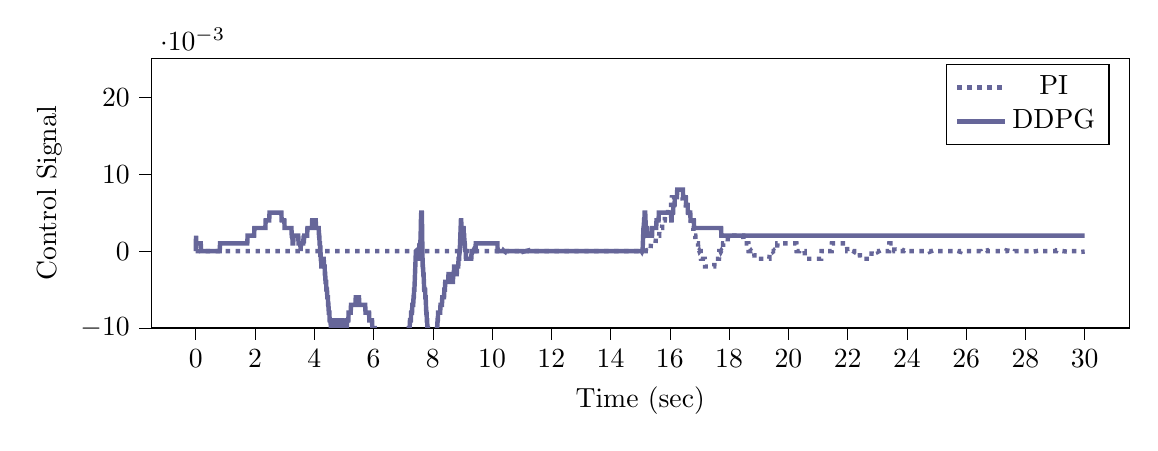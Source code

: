 % This file was created by tikzplotlib v0.9.1.
\begin{tikzpicture}

\definecolor{color0}{rgb}{0.122,0.467,0.706}
\definecolor{color1}{rgb}{1,0.498,0.055}

\begin{axis}[
compat=newest,
tick align=outside,
tick pos=left,
x grid style={white!69.02!black},
xmin=-1.5, xmax=31.5,
xtick style={color=black},
y grid style={white!69.02!black},
ymin=-0.01, ymax=0.025,
ytick style={color=black},
%yticklabel style={
%        /pgf/number format/.cd,
%        	fixed,
%        	fixed zerofill,
%         	precision=3,
%        /tikz/.cd
%},
scaled y ticks=true,
scaled y ticks=base 10:3,
width=14cm,
height=5cm,
xlabel=Time (sec),
ylabel=Control Signal
%y label style={at={(-0.2,0.5)}}
]

\addplot [ultra thick, blue!20!gray, dotted]
table {%
0 0
0.01 0
0.02 0
0.03 0
0.04 0
0.05 0
0.06 0
0.07 0
0.08 0
0.09 0
0.1 0
0.11 0
0.12 0
0.13 0
0.14 0
0.15 0
0.16 0
0.17 0
0.18 0
0.19 0
0.2 0
0.21 0
0.22 0
0.23 0
0.24 0
0.25 0
0.26 0
0.27 0
0.28 0
0.29 0
0.3 0
0.31 0
0.32 0
0.33 0
0.34 0
0.35 0
0.36 0
0.37 0
0.38 0
0.39 0
0.4 0
0.41 0
0.42 0
0.43 0
0.44 0
0.45 0
0.46 0
0.47 0
0.48 0
0.49 0
0.5 0
0.51 0
0.52 0
0.53 0
0.54 0
0.55 0
0.56 0
0.57 0
0.58 0
0.59 0
0.6 0
0.61 0
0.62 0
0.63 0
0.64 0
0.65 0
0.66 0
0.67 0
0.68 0
0.69 0
0.7 0
0.71 0
0.72 0
0.73 0
0.74 0
0.75 0
0.76 0
0.77 0
0.78 0
0.79 0
0.8 0
0.81 0
0.82 0
0.83 0
0.84 0
0.85 0
0.86 0
0.87 0
0.88 0
0.89 0
0.9 0
0.91 0
0.92 0
0.93 0
0.94 0
0.95 0
0.96 0
0.97 0
0.98 0
0.99 0
1 0
1.01 0
1.02 0
1.03 0
1.04 0
1.05 0
1.06 0
1.07 0
1.08 0
1.09 0
1.1 0
1.11 0
1.12 0
1.13 0
1.14 0
1.15 0
1.16 0
1.17 0
1.18 0
1.19 0
1.2 0
1.21 0
1.22 0
1.23 0
1.24 0
1.25 0
1.26 0
1.27 0
1.28 0
1.29 0
1.3 0
1.31 0
1.32 0
1.33 0
1.34 0
1.35 0
1.36 0
1.37 0
1.38 0
1.39 0
1.4 0
1.41 0
1.42 0
1.43 0
1.44 0
1.45 0
1.46 0
1.47 0
1.48 0
1.49 0
1.5 0
1.51 0
1.52 0
1.53 0
1.54 0
1.55 0
1.56 0
1.57 0
1.58 0
1.59 0
1.6 0
1.61 0
1.62 0
1.63 0
1.64 0
1.65 0
1.66 0
1.67 0
1.68 0
1.69 0
1.7 0
1.71 0
1.72 0
1.73 0
1.74 0
1.75 0
1.76 0
1.77 0
1.78 0
1.79 0
1.8 0
1.81 0
1.82 0
1.83 0
1.84 0
1.85 0
1.86 0
1.87 0
1.88 0
1.89 0
1.9 0
1.91 0
1.92 0
1.93 0
1.94 0
1.95 0
1.96 0
1.97 0
1.98 0
1.99 0
2 0
2.01 0
2.02 0
2.03 0
2.04 0
2.05 0
2.06 0
2.07 0
2.08 0
2.09 0
2.1 0
2.11 0
2.12 0
2.13 0
2.14 0
2.15 0
2.16 0
2.17 0
2.18 0
2.19 0
2.2 0
2.21 0
2.22 0
2.23 0
2.24 0
2.25 0
2.26 0
2.27 0
2.28 0
2.29 0
2.3 0
2.31 0
2.32 0
2.33 0
2.34 0
2.35 0
2.36 0
2.37 0
2.38 0
2.39 0
2.4 0
2.41 0
2.42 0
2.43 0
2.44 0
2.45 0
2.46 0
2.47 0
2.48 0
2.49 0
2.5 0
2.51 0
2.52 0
2.53 0
2.54 0
2.55 0
2.56 0
2.57 0
2.58 0
2.59 0
2.6 0
2.61 0
2.62 0
2.63 0
2.64 0
2.65 0
2.66 0
2.67 0
2.68 0
2.69 0
2.7 0
2.71 0
2.72 0
2.73 0
2.74 0
2.75 0
2.76 0
2.77 0
2.78 0
2.79 0
2.8 0
2.81 0
2.82 0
2.83 0
2.84 0
2.85 0
2.86 0
2.87 0
2.88 0
2.89 0
2.9 0
2.91 0
2.92 0
2.93 0
2.94 0
2.95 0
2.96 0
2.97 0
2.98 0
2.99 0
3.0 0
3.01 0
3.02 0
3.03 0
3.04 0
3.05 0
3.06 0
3.07 0
3.08 0
3.09 0
3.1 0
3.11 0
3.12 0
3.13 0
3.14 0
3.15 0
3.16 0
3.17 0
3.18 0
3.19 0
3.2 0
3.21 0
3.22 0
3.23 0
3.24 0
3.25 0
3.26 0
3.27 0
3.28 0
3.29 0
3.3 0
3.31 0
3.32 0
3.33 0
3.34 0
3.35 0
3.36 0
3.37 0
3.38 0
3.39 0
3.4 0
3.41 0
3.42 0
3.43 0
3.44 0
3.45 0
3.46 0
3.47 0
3.48 0
3.49 0
3.5 0
3.51 0
3.52 0
3.53 0
3.54 0
3.55 0
3.56 0
3.57 0
3.58 0
3.59 0
3.6 0
3.61 0
3.62 0
3.63 0
3.64 0
3.65 0
3.66 0
3.67 0
3.68 0
3.69 0
3.7 0
3.71 0
3.72 0
3.73 0
3.74 0
3.75 0
3.76 0
3.77 0
3.78 0
3.79 0
3.8 0
3.81 0
3.82 0
3.83 0
3.84 0
3.85 0
3.86 0
3.87 0
3.88 0
3.89 0
3.9 0
3.91 0
3.92 0
3.93 0
3.94 0
3.95 0
3.96 0
3.97 0
3.98 0
3.99 0
4.0 0
4.01 0
4.02 0
4.03 0
4.04 0
4.05 0
4.06 0
4.07 0
4.08 0
4.09 0
4.1 0
4.11 0
4.12 0
4.13 0
4.14 0
4.15 0
4.16 0
4.17 0
4.18 0
4.19 0
4.2 0
4.21 0
4.22 0
4.23 0
4.24 0
4.25 0
4.26 0
4.27 0
4.28 0
4.29 0
4.3 0
4.31 0
4.32 0
4.33 0
4.34 0
4.35 0
4.36 0
4.37 0
4.38 0
4.39 0
4.4 0
4.41 0
4.42 0
4.43 0
4.44 0
4.45 0
4.46 0
4.47 0
4.48 0
4.49 0
4.5 0
4.51 0
4.52 0
4.53 0
4.54 0
4.55 0
4.56 0
4.57 0
4.58 0
4.59 0
4.6 0
4.61 0
4.62 0
4.63 0
4.64 0
4.65 0
4.66 0
4.67 0
4.68 0
4.69 0
4.7 0
4.71 0
4.72 0
4.73 0
4.74 0
4.75 0
4.76 0
4.77 0
4.78 0
4.79 0
4.8 0
4.81 0
4.82 0
4.83 0
4.84 0
4.85 0
4.86 0
4.87 0
4.88 0
4.89 0
4.9 0
4.91 0
4.92 0
4.93 0
4.94 0
4.95 0
4.96 0
4.97 0
4.98 0
4.99 0
5.0 0
5.01 0
5.02 0
5.03 0
5.04 0
5.05 0
5.06 0
5.07 0
5.08 0
5.09 0
5.1 0
5.11 0
5.12 0
5.13 0
5.14 0
5.15 0
5.16 0
5.17 0
5.18 0
5.19 0
5.2 0
5.21 0
5.22 0
5.23 0
5.24 0
5.25 0
5.26 0
5.27 0
5.28 0
5.29 0
5.3 0
5.31 0
5.32 0
5.33 0
5.34 0
5.35 0
5.36 0
5.37 0
5.38 0
5.39 0
5.4 0
5.41 0
5.42 0
5.43 0
5.44 0
5.45 0
5.46 0
5.47 0
5.48 0
5.49 0
5.5 0
5.51 0
5.52 0
5.53 0
5.54 0
5.55 0
5.56 0
5.57 0
5.58 0
5.59 0
5.6 0
5.61 0
5.62 0
5.63 0
5.64 0
5.65 0
5.66 0
5.67 0
5.68 0
5.69 0
5.7 0
5.71 0
5.72 0
5.73 0
5.74 0
5.75 0
5.76 0
5.77 0
5.78 0
5.79 0
5.8 0
5.81 0
5.82 0
5.83 0
5.84 0
5.85 0
5.86 0
5.87 0
5.88 0
5.89 0
5.9 0
5.91 0
5.92 0
5.93 0
5.94 0
5.95 0
5.96 0
5.97 0
5.98 0
5.99 0
6.0 0
6.01 0
6.02 0
6.03 0
6.04 0
6.05 0
6.06 0
6.07 0
6.08 0
6.09 0
6.1 0
6.11 0
6.12 0
6.13 0
6.14 0
6.15 0
6.16 0
6.17 0
6.18 0
6.19 0
6.2 0
6.21 0
6.22 0
6.23 0
6.24 0
6.25 0
6.26 0
6.27 0
6.28 0
6.29 0
6.3 0
6.31 0
6.32 0
6.33 0
6.34 0
6.35 0
6.36 0
6.37 0
6.38 0
6.39 0
6.4 0
6.41 0
6.42 0
6.43 0
6.44 0
6.45 0
6.46 0
6.47 0
6.48 0
6.49 0
6.5 0
6.51 0
6.52 0
6.53 0
6.54 0
6.55 0
6.56 0
6.57 0
6.58 0
6.59 0
6.6 0
6.61 0
6.62 0
6.63 0
6.64 0
6.65 0
6.66 0
6.67 0
6.68 0
6.69 0
6.7 0
6.71 0
6.72 0
6.73 0
6.74 0
6.75 0
6.76 0
6.77 0
6.78 0
6.79 0
6.8 0
6.81 0
6.82 0
6.83 0
6.84 0
6.85 0
6.86 0
6.87 0
6.88 0
6.89 0
6.9 0
6.91 0
6.92 0
6.93 0
6.94 0
6.95 0
6.96 0
6.97 0
6.98 0
6.99 0
7.0 0
7.01 0
7.02 0
7.03 0
7.04 0
7.05 0
7.06 0
7.07 0
7.08 0
7.09 0
7.1 0
7.11 0
7.12 0
7.13 0
7.14 0
7.15 0
7.16 0
7.17 0
7.18 0
7.19 0
7.2 0
7.21 0
7.22 0
7.23 0
7.24 0
7.25 0
7.26 0
7.27 0
7.28 0
7.29 0
7.3 0
7.31 0
7.32 0
7.33 0
7.34 0
7.35 0
7.36 0
7.37 0
7.38 0
7.39 0
7.4 0
7.41 0
7.42 0
7.43 0
7.44 0
7.45 0
7.46 0
7.47 0
7.48 0
7.49 0
7.5 0
7.51 0
7.52 0
7.53 0
7.54 0
7.55 0
7.56 0
7.57 0
7.58 0
7.59 0
7.6 0
7.61 0
7.62 0
7.63 0
7.64 0
7.65 0
7.66 0
7.67 0
7.68 0
7.69 0
7.7 0
7.71 0
7.72 0
7.73 0
7.74 0
7.75 0
7.76 0
7.77 0
7.78 0
7.79 0
7.8 0
7.81 0
7.82 0
7.83 0
7.84 0
7.85 0
7.86 0
7.87 0
7.88 0
7.89 0
7.9 0
7.91 0
7.92 0
7.93 0
7.94 0
7.95 0
7.96 0
7.97 0
7.98 0
7.99 0
8.0 0
8.01 0
8.02 0
8.03 0
8.04 0
8.05 0
8.06 0
8.07 0
8.08 0
8.09 0
8.1 0
8.11 0
8.12 0
8.13 0
8.14 0
8.15 0
8.16 0
8.17 0
8.18 0
8.19 0
8.2 0
8.21 0
8.22 0
8.23 0
8.24 0
8.25 0
8.26 0
8.27 0
8.28 0
8.29 0
8.3 0
8.31 0
8.32 0
8.33 0
8.34 0
8.35 0
8.36 0
8.37 0
8.38 0
8.39 0
8.4 0
8.41 0
8.42 0
8.43 0
8.44 0
8.45 0
8.46 0
8.47 0
8.48 0
8.49 0
8.5 0
8.51 0
8.52 0
8.53 0
8.54 0
8.55 0
8.56 0
8.57 0
8.58 0
8.59 0
8.6 0
8.61 0
8.62 0
8.63 0
8.64 0
8.65 0
8.66 0
8.67 0
8.68 0
8.69 0
8.7 0
8.71 0
8.72 0
8.73 0
8.74 0
8.75 0
8.76 0
8.77 0
8.78 0
8.79 0
8.8 0
8.81 0
8.82 0
8.83 0
8.84 0
8.85 0
8.86 0
8.87 0
8.88 0
8.89 0
8.9 0
8.91 0
8.92 0
8.93 0
8.94 0
8.95 0
8.96 0
8.97 0
8.98 0
8.99 0
9.0 0
9.01 0
9.02 0
9.03 0
9.04 0
9.05 0
9.06 0
9.07 0
9.08 0
9.09 0
9.1 0
9.11 0
9.12 0
9.13 0
9.14 0
9.15 0
9.16 0
9.17 0
9.18 0
9.19 0
9.2 0
9.21 0
9.22 0
9.23 0
9.24 0
9.25 0
9.26 0
9.27 0
9.28 0
9.29 0
9.3 0
9.31 0
9.32 0
9.33 0
9.34 0
9.35 0
9.36 0
9.37 0
9.38 0
9.39 0
9.4 0
9.41 0
9.42 0
9.43 0
9.44 0
9.45 0
9.46 0
9.47 0
9.48 0
9.49 0
9.5 0
9.51 0
9.52 0
9.53 0
9.54 0
9.55 0
9.56 0
9.57 0
9.58 0
9.59 0
9.6 0
9.61 0
9.62 0
9.63 0
9.64 0
9.65 0
9.66 0
9.67 0
9.68 0
9.69 0
9.7 0
9.71 0
9.72 0
9.73 0
9.74 0
9.75 0
9.76 0
9.77 0
9.78 0
9.79 0
9.8 0
9.81 0
9.82 0
9.83 0
9.84 0
9.85 0
9.86 0
9.87 0
9.88 0
9.89 0
9.9 0
9.91 0
9.92 0
9.93 0
9.94 0
9.95 0
9.96 0
9.97 0
9.98 0
9.99 0
10.0 0
10.01 0
10.02 0
10.03 0
10.04 0
10.05 0
10.06 0
10.07 0
10.08 0
10.09 0
10.1 0
10.11 0
10.12 0
10.13 0
10.14 0
10.15 0
10.16 0
10.17 0
10.18 0
10.19 0
10.2 0
10.21 0
10.22 0
10.23 0
10.24 0
10.25 0
10.26 0
10.27 0
10.28 0
10.29 0
10.3 0
10.31 0
10.32 0
10.33 0
10.34 0
10.35 0
10.36 0
10.37 0
10.38 0
10.39 0
10.4 0
10.41 0
10.42 0
10.43 0
10.44 0
10.45 0
10.46 0
10.47 0
10.48 0
10.49 0
10.5 0
10.51 0
10.52 0
10.53 0
10.54 0
10.55 0
10.56 0
10.57 0
10.58 0
10.59 0
10.6 0
10.61 0
10.62 0
10.63 0
10.64 0
10.65 0
10.66 0
10.67 0
10.68 0
10.69 0
10.7 0
10.71 0
10.72 0
10.73 0
10.74 0
10.75 0
10.76 0
10.77 0
10.78 0
10.79 0
10.8 0
10.81 0
10.82 0
10.83 0
10.84 0
10.85 0
10.86 0
10.87 0
10.88 0
10.89 0
10.9 0
10.91 0
10.92 0
10.93 0
10.94 0
10.95 0
10.96 0
10.97 0
10.98 0
10.99 0
11.0 0
11.01 0
11.02 0
11.03 0
11.04 0
11.05 0
11.06 0
11.07 0
11.08 0
11.09 0
11.1 0
11.11 0
11.12 0
11.13 0
11.14 0
11.15 0
11.16 0
11.17 0
11.18 0
11.19 0
11.2 0
11.21 0
11.22 0
11.23 0
11.24 0
11.25 0
11.26 0
11.27 0
11.28 0
11.29 0
11.3 0
11.31 0
11.32 0
11.33 0
11.34 0
11.35 0
11.36 0
11.37 0
11.38 0
11.39 0
11.4 0
11.41 0
11.42 0
11.43 0
11.44 0
11.45 0
11.46 0
11.47 0
11.48 0
11.49 0
11.5 0
11.51 0
11.52 0
11.53 0
11.54 0
11.55 0
11.56 0
11.57 0
11.58 0
11.59 0
11.6 0
11.61 0
11.62 0
11.63 0
11.64 0
11.65 0
11.66 0
11.67 0
11.68 0
11.69 0
11.7 0
11.71 0
11.72 0
11.73 0
11.74 0
11.75 0
11.76 0
11.77 0
11.78 0
11.79 0
11.8 0
11.81 0
11.82 0
11.83 0
11.84 0
11.85 0
11.86 0
11.87 0
11.88 0
11.89 0
11.9 0
11.91 0
11.92 0
11.93 0
11.94 0
11.95 0
11.96 0
11.97 0
11.98 0
11.99 0
12.0 0
12.01 0
12.02 0
12.03 0
12.04 0
12.05 0
12.06 0
12.07 0
12.08 0
12.09 0
12.1 0
12.11 0
12.12 0
12.13 0
12.14 0
12.15 0
12.16 0
12.17 0
12.18 0
12.19 0
12.2 0
12.21 0
12.22 0
12.23 0
12.24 0
12.25 0
12.26 0
12.27 0
12.28 0
12.29 0
12.3 0
12.31 0
12.32 0
12.33 0
12.34 0
12.35 0
12.36 0
12.37 0
12.38 0
12.39 0
12.4 0
12.41 0
12.42 0
12.43 0
12.44 0
12.45 0
12.46 0
12.47 0
12.48 0
12.49 0
12.5 0
12.51 0
12.52 0
12.53 0
12.54 0
12.55 0
12.56 0
12.57 0
12.58 0
12.59 0
12.6 0
12.61 0
12.62 0
12.63 0
12.64 0
12.65 0
12.66 0
12.67 0
12.68 0
12.69 0
12.7 0
12.71 0
12.72 0
12.73 0
12.74 0
12.75 0
12.76 0
12.77 0
12.78 0
12.79 0
12.8 0
12.81 0
12.82 0
12.83 0
12.84 0
12.85 0
12.86 0
12.87 0
12.88 0
12.89 0
12.9 0
12.91 0
12.92 0
12.93 0
12.94 0
12.95 0
12.96 0
12.97 0
12.98 0
12.99 0
13.0 0
13.01 0
13.02 0
13.03 0
13.04 0
13.05 0
13.06 0
13.07 0
13.08 0
13.09 0
13.1 0
13.11 0
13.12 0
13.13 0
13.14 0
13.15 0
13.16 0
13.17 0
13.18 0
13.19 0
13.2 0
13.21 0
13.22 0
13.23 0
13.24 0
13.25 0
13.26 0
13.27 0
13.28 0
13.29 0
13.3 0
13.31 0
13.32 0
13.33 0
13.34 0
13.35 0
13.36 0
13.37 0
13.38 0
13.39 0
13.4 0
13.41 0
13.42 0
13.43 0
13.44 0
13.45 0
13.46 0
13.47 0
13.48 0
13.49 0
13.5 0
13.51 0
13.52 0
13.53 0
13.54 0
13.55 0
13.56 0
13.57 0
13.58 0
13.59 0
13.6 0
13.61 0
13.62 0
13.63 0
13.64 0
13.65 0
13.66 0
13.67 0
13.68 0
13.69 0
13.7 0
13.71 0
13.72 0
13.73 0
13.74 0
13.75 0
13.76 0
13.77 0
13.78 0
13.79 0
13.8 0
13.81 0
13.82 0
13.83 0
13.84 0
13.85 0
13.86 0
13.87 0
13.88 0
13.89 0
13.9 0
13.91 0
13.92 0
13.93 0
13.94 0
13.95 0
13.96 0
13.97 0
13.98 0
13.99 0
14.0 0
14.01 0
14.02 0
14.03 0
14.04 0
14.05 0
14.06 0
14.07 0
14.08 0
14.09 0
14.1 0
14.11 0
14.12 0
14.13 0
14.14 0
14.15 0
14.16 0
14.17 0
14.18 0
14.19 0
14.2 0
14.21 0
14.22 0
14.23 0
14.24 0
14.25 0
14.26 0
14.27 0
14.28 0
14.29 0
14.3 0
14.31 0
14.32 0
14.33 0
14.34 0
14.35 0
14.36 0
14.37 0
14.38 0
14.39 0
14.4 0
14.41 0
14.42 0
14.43 0
14.44 0
14.45 0
14.46 0
14.47 0
14.48 0
14.49 0
14.5 0
14.51 0
14.52 0
14.53 0
14.54 0
14.55 0
14.56 0
14.57 0
14.58 0
14.59 0
14.6 0
14.61 0
14.62 0
14.63 0
14.64 0
14.65 0
14.66 0
14.67 0
14.68 0
14.69 0
14.7 0
14.71 0
14.72 0
14.73 0
14.74 0
14.75 0
14.76 0
14.77 0
14.78 0
14.79 0
14.8 0
14.81 0
14.82 0
14.83 0
14.84 0
14.85 0
14.86 0
14.87 0
14.88 0
14.89 0
14.9 0
14.91 0
14.92 0
14.93 0
14.94 0
14.95 0
14.96 0
14.97 0
14.98 0
14.99 0
15.0 -5.708e-18
15.01 3.166e-09
15.02 6.41e-08
15.03 2.523e-07
15.04 6.382e-07
15.05 1.293e-06
15.06 2.287e-06
15.07 3.693e-06
15.08 5.581e-06
15.09 8.024e-06
15.1 1.109e-05
15.11 1.486e-05
15.12 1.939e-05
15.13 2.476e-05
15.14 3.103e-05
15.15 3.828e-05
15.16 4.658e-05
15.17 5.598e-05
15.18 6.656e-05
15.19 7.839e-05
15.2 9.151e-05
15.21 0.0
15.22 0.0
15.23 0.0
15.24 0.0
15.25 0.0
15.26 0.0
15.27 0.0
15.28 0.0
15.29 0.0
15.3 0.0
15.31 0.0
15.32 0.0
15.33 0.0
15.34 0.0
15.35 0.0
15.36 0.001
15.37 0.001
15.38 0.001
15.39 0.001
15.4 0.001
15.41 0.001
15.42 0.001
15.43 0.001
15.44 0.001
15.45 0.001
15.46 0.001
15.47 0.001
15.48 0.001
15.49 0.001
15.5 0.001
15.51 0.001
15.52 0.001
15.53 0.002
15.54 0.002
15.55 0.002
15.56 0.002
15.57 0.002
15.58 0.002
15.59 0.002
15.6 0.002
15.61 0.002
15.62 0.002
15.63 0.002
15.64 0.002
15.65 0.003
15.66 0.003
15.67 0.003
15.68 0.003
15.69 0.003
15.7 0.003
15.71 0.003
15.72 0.003
15.73 0.003
15.74 0.003
15.75 0.004
15.76 0.004
15.77 0.004
15.78 0.004
15.79 0.004
15.8 0.004
15.81 0.004
15.82 0.004
15.83 0.004
15.84 0.005
15.85 0.005
15.86 0.005
15.87 0.005
15.88 0.005
15.89 0.005
15.9 0.005
15.91 0.005
15.92 0.005
15.93 0.005
15.94 0.005
15.95 0.006
15.96 0.006
15.97 0.006
15.98 0.006
15.99 0.006
16.0 0.006
16.01 0.006
16.02 0.006
16.03 0.006
16.04 0.006
16.05 0.006
16.06 0.006
16.07 0.007
16.08 0.007
16.09 0.007
16.1 0.007
16.11 0.007
16.12 0.007
16.13 0.007
16.14 0.007
16.15 0.007
16.16 0.007
16.17 0.007
16.18 0.007
16.19 0.007
16.2 0.007
16.21 0.007
16.22 0.007
16.23 0.007
16.24 0.007
16.25 0.007
16.26 0.007
16.27 0.007
16.28 0.007
16.29 0.007
16.3 0.007
16.31 0.007
16.32 0.007
16.33 0.007
16.34 0.007
16.35 0.007
16.36 0.007
16.37 0.007
16.38 0.007
16.39 0.007
16.4 0.007
16.41 0.007
16.42 0.007
16.43 0.007
16.44 0.006
16.45 0.006
16.46 0.006
16.47 0.006
16.48 0.006
16.49 0.006
16.5 0.006
16.51 0.006
16.52 0.006
16.53 0.006
16.54 0.006
16.55 0.005
16.56 0.005
16.57 0.005
16.58 0.005
16.59 0.005
16.6 0.005
16.61 0.005
16.62 0.005
16.63 0.005
16.64 0.004
16.65 0.004
16.66 0.004
16.67 0.004
16.68 0.004
16.69 0.004
16.7 0.004
16.71 0.004
16.72 0.003
16.73 0.003
16.74 0.003
16.75 0.003
16.76 0.003
16.77 0.003
16.78 0.003
16.79 0.003
16.8 0.002
16.81 0.002
16.82 0.002
16.83 0.002
16.84 0.002
16.85 0.002
16.86 0.002
16.87 0.001
16.88 0.001
16.89 0.001
16.9 0.001
16.91 0.001
16.92 0.001
16.93 0.001
16.94 0.001
16.95 0.001
16.96 0.0
16.97 0.0
16.98 0.0
16.99 5.946e-05
17.0 -4.722e-05
17.01 -0.0
17.02 -0.0
17.03 -0.0
17.04 -0.0
17.05 -0.001
17.06 -0.001
17.07 -0.001
17.08 -0.001
17.09 -0.001
17.1 -0.001
17.11 -0.001
17.12 -0.001
17.13 -0.001
17.14 -0.001
17.15 -0.001
17.16 -0.001
17.17 -0.001
17.18 -0.001
17.19 -0.002
17.2 -0.002
17.21 -0.002
17.22 -0.002
17.23 -0.002
17.24 -0.002
17.25 -0.002
17.26 -0.002
17.27 -0.002
17.28 -0.002
17.29 -0.002
17.3 -0.002
17.31 -0.002
17.32 -0.002
17.33 -0.002
17.34 -0.002
17.35 -0.002
17.36 -0.002
17.37 -0.002
17.38 -0.002
17.39 -0.002
17.4 -0.002
17.41 -0.002
17.42 -0.002
17.43 -0.002
17.44 -0.002
17.45 -0.002
17.46 -0.002
17.47 -0.002
17.48 -0.002
17.49 -0.002
17.5 -0.002
17.51 -0.001
17.52 -0.001
17.53 -0.001
17.54 -0.001
17.55 -0.001
17.56 -0.001
17.57 -0.001
17.58 -0.001
17.59 -0.001
17.6 -0.001
17.61 -0.001
17.62 -0.001
17.63 -0.001
17.64 -0.001
17.65 -0.001
17.66 -0.001
17.67 -0.0
17.68 -0.0
17.69 -0.0
17.7 -0.0
17.71 -0.0
17.72 -9.129e-05
17.73 -1.655e-05
17.74 5.831e-05
17.75 0.0
17.76 0.0
17.77 0.0
17.78 0.0
17.79 0.0
17.8 0.001
17.81 0.001
17.82 0.001
17.83 0.001
17.84 0.001
17.85 0.001
17.86 0.001
17.87 0.001
17.88 0.001
17.89 0.001
17.9 0.001
17.91 0.001
17.92 0.001
17.93 0.001
17.94 0.001
17.95 0.001
17.96 0.002
17.97 0.002
17.98 0.002
17.99 0.002
18 0.002
18.01 0.002
18.02 0.002
18.03 0.002
18.04 0.002
18.05 0.002
18.06 0.002
18.07 0.002
18.08 0.002
18.09 0.002
18.1 0.002
18.11 0.002
18.12 0.002
18.13 0.002
18.14 0.002
18.15 0.002
18.16 0.002
18.17 0.002
18.18 0.002
18.19 0.002
18.2 0.002
18.21 0.002
18.22 0.002
18.23 0.002
18.24 0.002
18.25 0.002
18.26 0.002
18.27 0.002
18.28 0.002
18.29 0.002
18.3 0.002
18.31 0.002
18.32 0.002
18.33 0.002
18.34 0.002
18.35 0.002
18.36 0.002
18.37 0.002
18.38 0.002
18.39 0.002
18.4 0.002
18.41 0.002
18.42 0.002
18.43 0.002
18.44 0.002
18.45 0.002
18.46 0.002
18.47 0.002
18.48 0.002
18.49 0.001
18.5 0.001
18.51 0.001
18.52 0.001
18.53 0.001
18.54 0.001
18.55 0.001
18.56 0.001
18.57 0.001
18.58 0.001
18.59 0.001
18.6 0.001
18.61 0.001
18.62 0.001
18.63 0.001
18.64 0.001
18.65 0.001
18.66 0.0
18.67 0.0
18.68 0.0
18.69 0.0
18.7 0.0
18.71 0.0
18.72 0.0
18.73 0.0
18.74 5.021e-05
18.75 -3.128e-06
18.76 -5.565e-05
18.77 -0.0
18.78 -0.0
18.79 -0.0
18.8 -0.0
18.81 -0.0
18.82 -0.0
18.83 -0.0
18.84 -0.0
18.85 -0.0
18.86 -0.001
18.87 -0.001
18.88 -0.001
18.89 -0.001
18.9 -0.001
18.91 -0.001
18.92 -0.001
18.93 -0.001
18.94 -0.001
18.95 -0.001
18.96 -0.001
18.97 -0.001
18.98 -0.001
18.99 -0.001
19.0 -0.001
19.01 -0.001
19.02 -0.001
19.03 -0.001
19.04 -0.001
19.05 -0.001
19.06 -0.001
19.07 -0.001
19.08 -0.001
19.09 -0.001
19.1 -0.001
19.11 -0.001
19.12 -0.001
19.13 -0.001
19.14 -0.001
19.15 -0.001
19.16 -0.001
19.17 -0.001
19.18 -0.001
19.19 -0.001
19.2 -0.001
19.21 -0.001
19.22 -0.001
19.23 -0.001
19.24 -0.001
19.25 -0.001
19.26 -0.001
19.27 -0.001
19.28 -0.001
19.29 -0.001
19.3 -0.001
19.31 -0.001
19.32 -0.001
19.33 -0.001
19.34 -0.001
19.35 -0.001
19.36 -0.001
19.37 -0.0
19.38 -0.0
19.39 -0.0
19.4 -0.0
19.41 -0.0
19.42 -0.0
19.43 -0.0
19.44 -0.0
19.45 -0.0
19.46 -0.0
19.47 -0.0
19.48 -6.248e-05
19.49 -2.155e-05
19.5 1.945e-05
19.51 6.047e-05
19.52 0.0
19.53 0.0
19.54 0.0
19.55 0.0
19.56 0.0
19.57 0.0
19.58 0.0
19.59 0.0
19.6 0.0
19.61 0.0
19.62 0.0
19.63 0.001
19.64 0.001
19.65 0.001
19.66 0.001
19.67 0.001
19.68 0.001
19.69 0.001
19.7 0.001
19.71 0.001
19.72 0.001
19.73 0.001
19.74 0.001
19.75 0.001
19.76 0.001
19.77 0.001
19.78 0.001
19.79 0.001
19.8 0.001
19.81 0.001
19.82 0.001
19.83 0.001
19.84 0.001
19.85 0.001
19.86 0.001
19.87 0.001
19.88 0.001
19.89 0.001
19.9 0.001
19.91 0.001
19.92 0.001
19.93 0.001
19.94 0.001
19.95 0.001
19.96 0.001
19.97 0.001
19.98 0.001
19.99 0.001
20.0 0.001
20.01 0.001
20.02 0.001
20.03 0.001
20.04 0.001
20.05 0.001
20.06 0.001
20.07 0.001
20.08 0.001
20.09 0.001
20.1 0.001
20.11 0.001
20.12 0.001
20.13 0.001
20.14 0.001
20.15 0.001
20.16 0.001
20.17 0.001
20.18 0.001
20.19 0.001
20.2 0.001
20.21 0.001
20.22 0.001
20.23 0.001
20.24 0.001
20.25 0.001
20.26 0.001
20.27 0.001
20.28 0.0
20.29 0.0
20.3 0.0
20.31 0.0
20.32 0.0
20.33 0.0
20.34 0.0
20.35 0.0
20.36 0.0
20.37 0.0
20.38 0.0
20.39 6.583e-05
20.4 2.888e-05
20.41 -7.928e-06
20.42 -4.455e-05
20.43 -8.094e-05
20.44 -0.0
20.45 -0.0
20.46 -0.0
20.47 -0.0
20.48 -0.0
20.49 -0.0
20.5 -0.0
20.51 -0.0
20.52 -0.0
20.53 -0.0
20.54 -0.0
20.55 -0.0
20.56 -0.001
20.57 -0.001
20.58 -0.001
20.59 -0.001
20.6 -0.001
20.61 -0.001
20.62 -0.001
20.63 -0.001
20.64 -0.001
20.65 -0.001
20.66 -0.001
20.67 -0.001
20.68 -0.001
20.69 -0.001
20.7 -0.001
20.71 -0.001
20.72 -0.001
20.73 -0.001
20.74 -0.001
20.75 -0.001
20.76 -0.001
20.77 -0.001
20.78 -0.001
20.79 -0.001
20.8 -0.001
20.81 -0.001
20.82 -0.001
20.83 -0.001
20.84 -0.001
20.85 -0.001
20.86 -0.001
20.87 -0.001
20.88 -0.001
20.89 -0.001
20.9 -0.001
20.91 -0.001
20.92 -0.001
20.93 -0.001
20.94 -0.001
20.95 -0.001
20.96 -0.001
20.97 -0.001
20.98 -0.001
20.99 -0.001
21.0 -0.001
21.01 -0.001
21.02 -0.001
21.03 -0.001
21.04 -0.001
21.05 -0.001
21.06 -0.001
21.07 -0.001
21.08 -0.001
21.09 -0.001
21.1 -0.001
21.11 -0.001
21.12 -0.0
21.13 -0.0
21.14 -0.0
21.15 -0.0
21.16 -0.0
21.17 -0.0
21.18 -0.0
21.19 -0.0
21.2 -0.0
21.21 -0.0
21.22 -0.0
21.23 -0.0
21.24 -0.0
21.25 -9.828e-05
21.26 -6.734e-05
21.27 -3.642e-05
21.28 -5.552e-06
21.29 2.522e-05
21.3 5.586e-05
21.31 8.633e-05
21.32 0.0
21.33 0.0
21.34 0.0
21.35 0.0
21.36 0.0
21.37 0.0
21.38 0.0
21.39 0.0
21.4 0.0
21.41 0.0
21.42 0.0
21.43 0.0
21.44 0.0
21.45 0.0
21.46 0.0
21.47 0.001
21.48 0.001
21.49 0.001
21.5 0.001
21.51 0.001
21.52 0.001
21.53 0.001
21.54 0.001
21.55 0.001
21.56 0.001
21.57 0.001
21.58 0.001
21.59 0.001
21.6 0.001
21.61 0.001
21.62 0.001
21.63 0.001
21.64 0.001
21.65 0.001
21.66 0.001
21.67 0.001
21.68 0.001
21.69 0.001
21.7 0.001
21.71 0.001
21.72 0.001
21.73 0.001
21.74 0.001
21.75 0.001
21.76 0.001
21.77 0.001
21.78 0.001
21.79 0.001
21.8 0.001
21.81 0.001
21.82 0.001
21.83 0.001
21.84 0.001
21.85 0.001
21.86 0.001
21.87 0.001
21.88 0.001
21.89 0.001
21.9 0.001
21.91 0.001
21.92 0.001
21.93 0.001
21.94 0.001
21.95 0.001
21.96 0.001
21.97 0.001
21.98 0.001
21.99 0.0
22.0 0.0
22.01 0.0
22.02 0.0
22.03 0.0
22.04 0.0
22.05 0.0
22.06 0.0
22.07 0.0
22.08 0.0
22.09 0.0
22.1 0.0
22.11 0.0
22.12 0.0
22.13 0.0
22.14 0.0
22.15 8.685e-05
22.16 6.116e-05
22.17 3.552e-05
22.18 9.968e-06
22.19 -1.547e-05
22.2 -4.075e-05
22.21 -6.586e-05
22.22 -9.076e-05
22.23 -0.0
22.24 -0.0
22.25 -0.0
22.26 -0.0
22.27 -0.0
22.28 -0.0
22.29 -0.0
22.3 -0.0
22.31 -0.0
22.32 -0.0
22.33 -0.0
22.34 -0.0
22.35 -0.0
22.36 -0.0
22.37 -0.0
22.38 -0.0
22.39 -0.0
22.4 -0.0
22.41 -0.0
22.42 -0.001
22.43 -0.001
22.44 -0.001
22.45 -0.001
22.46 -0.001
22.47 -0.001
22.48 -0.001
22.49 -0.001
22.5 -0.001
22.51 -0.001
22.52 -0.001
22.53 -0.001
22.54 -0.001
22.55 -0.001
22.56 -0.001
22.57 -0.001
22.58 -0.001
22.59 -0.001
22.6 -0.001
22.61 -0.001
22.62 -0.001
22.63 -0.001
22.64 -0.001
22.65 -0.001
22.66 -0.001
22.67 -0.001
22.68 -0.001
22.69 -0.001
22.7 -0.001
22.71 -0.001
22.72 -0.001
22.73 -0.001
22.74 -0.001
22.75 -0.001
22.76 -0.001
22.77 -0.001
22.78 -0.001
22.79 -0.001
22.8 -0.001
22.81 -0.0
22.82 -0.0
22.83 -0.0
22.84 -0.0
22.85 -0.0
22.86 -0.0
22.87 -0.0
22.88 -0.0
22.89 -0.0
22.9 -0.0
22.91 -0.0
22.92 -0.0
22.93 -0.0
22.94 -0.0
22.95 -0.0
22.96 -0.0
22.97 -0.0
22.98 -0.0
22.99 -0.0
23.0 -0.0
23.01 -0.0
23.02 -9.842e-05
23.03 -7.769e-05
23.04 -5.697e-05
23.05 -3.626e-05
23.06 -1.561e-05
23.07 4.959e-06
23.08 2.543e-05
23.09 4.577e-05
23.1 6.596e-05
23.11 8.597e-05
23.12 0.0
23.13 0.0
23.14 0.0
23.15 0.0
23.16 0.0
23.17 0.0
23.18 0.0
23.19 0.0
23.2 0.0
23.21 0.0
23.22 0.0
23.23 0.0
23.24 0.0
23.25 0.0
23.26 0.0
23.27 0.0
23.28 0.0
23.29 0.0
23.3 0.0
23.31 0.0
23.32 0.0
23.33 0.0
23.34 0.0
23.35 0.0
23.36 0.0
23.37 0.0
23.38 0.0
23.39 0.0
23.4 0.0
23.41 0.001
23.42 0.001
23.43 0.001
23.44 0.001
23.45 0.001
23.46 0.001
23.47 0.001
23.48 0.001
23.49 0.001
23.5 0.001
23.51 0.001
23.52 0.001
23.53 0.001
23.54 0.001
23.55 0.001
23.56 0.001
23.57 0.001
23.58 0.0
23.59 0.0
23.6 0.0
23.61 0.0
23.62 0.0
23.63 0.0
23.64 0.0
23.65 0.0
23.66 0.0
23.67 0.0
23.68 0.0
23.69 0.0
23.7 0.0
23.71 0.0
23.72 0.0
23.73 0.0
23.74 0.0
23.75 0.0
23.76 0.0
23.77 0.0
23.78 0.0
23.79 0.0
23.8 0.0
23.81 0.0
23.82 0.0
23.83 0.0
23.84 0.0
23.85 0.0
23.86 0.0
23.87 0.0
23.88 0.0
23.89 0.0
23.9 8.651e-05
23.91 6.966e-05
23.92 5.28e-05
23.93 3.595e-05
23.94 1.914e-05
23.95 2.38e-06
23.96 -1.431e-05
23.97 -3.089e-05
23.98 -4.737e-05
23.99 -6.371e-05
24.0 -7.989e-05
24.01 -9.589e-05
24.02 -0.0
24.03 -0.0
24.04 -0.0
24.05 -0.0
24.06 -0.0
24.07 -0.0
24.08 -0.0
24.09 -0.0
24.1 -0.0
24.11 -0.0
24.12 -0.0
24.13 -0.0
24.14 -0.0
24.15 -0.0
24.16 -0.0
24.17 -0.0
24.18 -0.0
24.19 -0.0
24.2 -0.0
24.21 -0.0
24.22 -0.0
24.23 -0.0
24.24 -0.0
24.25 -0.0
24.26 -0.0
24.27 -0.0
24.28 -0.0
24.29 -0.0
24.3 -0.0
24.31 -0.0
24.32 -0.0
24.33 -0.0
24.34 -0.0
24.35 -0.0
24.36 -0.0
24.37 -0.0
24.38 -0.0
24.39 -0.0
24.4 -0.0
24.41 -0.0
24.42 -0.0
24.43 -0.0
24.44 -0.0
24.45 -0.0
24.46 -0.0
24.47 -0.0
24.48 -0.0
24.49 -0.0
24.5 -0.0
24.51 -0.0
24.52 -0.0
24.53 -0.0
24.54 -0.0
24.55 -0.0
24.56 -0.0
24.57 -0.0
24.58 -0.0
24.59 -0.0
24.6 -0.0
24.61 -0.0
24.62 -0.0
24.63 -0.0
24.64 -0.0
24.65 -0.0
24.66 -0.0
24.67 -0.0
24.68 -0.0
24.69 -0.0
24.7 -0.0
24.71 -0.0
24.72 -0.0
24.73 -0.0
24.74 -0.0
24.75 -0.0
24.76 -0.0
24.77 -8.746e-05
24.78 -7.374e-05
24.79 -5.998e-05
24.8 -4.621e-05
24.81 -3.245e-05
24.82 -1.87e-05
24.83 -4.994e-06
24.84 8.659e-06
24.85 2.224e-05
24.86 3.573e-05
24.87 4.912e-05
24.88 6.239e-05
24.89 7.551e-05
24.9 8.849e-05
24.91 0.0
24.92 0.0
24.93 0.0
24.94 0.0
24.95 0.0
24.96 0.0
24.97 0.0
24.98 0.0
24.99 0.0
25.0 0.0
25.01 0.0
25.02 0.0
25.03 0.0
25.04 0.0
25.05 0.0
25.06 0.0
25.07 0.0
25.08 0.0
25.09 0.0
25.1 0.0
25.11 0.0
25.12 0.0
25.13 0.0
25.14 0.0
25.15 0.0
25.16 0.0
25.17 0.0
25.18 0.0
25.19 0.0
25.2 0.0
25.21 0.0
25.22 0.0
25.23 0.0
25.24 0.0
25.25 0.0
25.26 0.0
25.27 0.0
25.28 0.0
25.29 0.0
25.3 0.0
25.31 0.0
25.32 0.0
25.33 0.0
25.34 0.0
25.35 0.0
25.36 0.0
25.37 0.0
25.38 0.0
25.39 0.0
25.4 0.0
25.41 0.0
25.42 0.0
25.43 0.0
25.44 0.0
25.45 0.0
25.46 0.0
25.47 0.0
25.48 0.0
25.49 0.0
25.5 0.0
25.51 0.0
25.52 0.0
25.53 0.0
25.54 0.0
25.55 0.0
25.56 0.0
25.57 0.0
25.58 0.0
25.59 0.0
25.6 0.0
25.61 0.0
25.62 0.0
25.63 9.885e-05
25.64 8.772e-05
25.65 7.654e-05
25.66 6.531e-05
25.67 5.404e-05
25.68 4.276e-05
25.69 3.148e-05
25.7 2.021e-05
25.71 8.957e-06
25.72 -2.252e-06
25.73 -1.341e-05
25.74 -2.45e-05
25.75 -3.551e-05
25.76 -4.642e-05
25.77 -5.723e-05
25.78 -6.791e-05
25.79 -7.846e-05
25.8 -8.887e-05
25.81 -9.911e-05
25.82 -0.0
25.83 -0.0
25.84 -0.0
25.85 -0.0
25.86 -0.0
25.87 -0.0
25.88 -0.0
25.89 -0.0
25.9 -0.0
25.91 -0.0
25.92 -0.0
25.93 -0.0
25.94 -0.0
25.95 -0.0
25.96 -0.0
25.97 -0.0
25.98 -0.0
25.99 -0.0
26.0 -0.0
26.01 -0.0
26.02 -0.0
26.03 -0.0
26.04 -0.0
26.05 -0.0
26.06 -0.0
26.07 -0.0
26.08 -0.0
26.09 -0.0
26.1 -0.0
26.11 -0.0
26.12 -0.0
26.13 -0.0
26.14 -0.0
26.15 -0.0
26.16 -0.0
26.17 -0.0
26.18 -0.0
26.19 -0.0
26.2 -0.0
26.21 -0.0
26.22 -0.0
26.23 -0.0
26.24 -0.0
26.25 -0.0
26.26 -0.0
26.27 -0.0
26.28 -0.0
26.29 -0.0
26.3 -0.0
26.31 -0.0
26.32 -0.0
26.33 -0.0
26.34 -0.0
26.35 -0.0
26.36 -0.0
26.37 -0.0
26.38 -0.0
26.39 -0.0
26.4 -0.0
26.41 -0.0
26.42 -0.0
26.43 -0.0
26.44 -0.0
26.45 -0.0
26.46 -0.0
26.47 -0.0
26.48 -0.0
26.49 -0.0
26.5 -9.435e-05
26.51 -8.534e-05
26.52 -7.626e-05
26.53 -6.713e-05
26.54 -5.796e-05
26.55 -4.875e-05
26.56 -3.953e-05
26.57 -3.029e-05
26.58 -2.106e-05
26.59 -1.185e-05
26.6 -2.66e-06
26.61 6.49e-06
26.62 1.559e-05
26.63 2.463e-05
26.64 3.36e-05
26.65 4.248e-05
26.66 5.127e-05
26.67 5.995e-05
26.68 6.852e-05
26.69 7.697e-05
26.7 8.528e-05
26.71 9.344e-05
26.72 0.0
26.73 0.0
26.74 0.0
26.75 0.0
26.76 0.0
26.77 0.0
26.78 0.0
26.79 0.0
26.8 0.0
26.81 0.0
26.82 0.0
26.83 0.0
26.84 0.0
26.85 0.0
26.86 0.0
26.87 0.0
26.88 0.0
26.89 0.0
26.9 0.0
26.91 0.0
26.92 0.0
26.93 0.0
26.94 0.0
26.95 0.0
26.96 0.0
26.97 0.0
26.98 0.0
26.99 0.0
27.0 0.0
27.01 0.0
27.02 0.0
27.03 0.0
27.04 0.0
27.05 0.0
27.06 0.0
27.07 0.0
27.08 0.0
27.09 0.0
27.1 0.0
27.11 0.0
27.12 0.0
27.13 0.0
27.14 0.0
27.15 0.0
27.16 0.0
27.17 0.0
27.18 0.0
27.19 0.0
27.2 0.0
27.21 0.0
27.22 0.0
27.23 0.0
27.24 0.0
27.25 0.0
27.26 0.0
27.27 0.0
27.28 0.0
27.29 0.0
27.3 0.0
27.31 0.0
27.32 0.0
27.33 0.0
27.34 0.0
27.35 0.0
27.36 9.509e-05
27.37 8.791e-05
27.38 8.065e-05
27.39 7.332e-05
27.4 6.593e-05
27.41 5.849e-05
27.42 5.101e-05
27.43 4.35e-05
27.44 3.598e-05
27.45 2.844e-05
27.46 2.089e-05
27.47 1.336e-05
27.48 5.843e-06
27.49 -1.646e-06
27.5 -9.099e-06
27.51 -1.651e-05
27.52 -2.386e-05
27.53 -3.115e-05
27.54 -3.836e-05
27.55 -4.55e-05
27.56 -5.254e-05
27.57 -5.949e-05
27.58 -6.633e-05
27.59 -7.305e-05
27.6 -7.966e-05
27.61 -8.613e-05
27.62 -9.246e-05
27.63 -9.864e-05
27.64 -0.0
27.65 -0.0
27.66 -0.0
27.67 -0.0
27.68 -0.0
27.69 -0.0
27.7 -0.0
27.71 -0.0
27.72 -0.0
27.73 -0.0
27.74 -0.0
27.75 -0.0
27.76 -0.0
27.77 -0.0
27.78 -0.0
27.79 -0.0
27.8 -0.0
27.81 -0.0
27.82 -0.0
27.83 -0.0
27.84 -0.0
27.85 -0.0
27.86 -0.0
27.87 -0.0
27.88 -0.0
27.89 -0.0
27.9 -0.0
27.91 -0.0
27.92 -0.0
27.93 -0.0
27.94 -0.0
27.95 -0.0
27.96 -0.0
27.97 -0.0
27.98 -0.0
27.99 -0.0
28.0 -0.0
28.01 -0.0
28.02 -0.0
28.03 -0.0
28.04 -0.0
28.05 -0.0
28.06 -0.0
28.07 -0.0
28.08 -0.0
28.09 -0.0
28.1 -0.0
28.11 -0.0
28.12 -0.0
28.13 -0.0
28.14 -0.0
28.15 -0.0
28.16 -0.0
28.17 -0.0
28.18 -0.0
28.19 -0.0
28.2 -0.0
28.21 -9.727e-05
28.22 -9.169e-05
28.23 -8.602e-05
28.24 -8.027e-05
28.25 -7.444e-05
28.26 -6.854e-05
28.27 -6.258e-05
28.28 -5.657e-05
28.29 -5.052e-05
28.3 -4.443e-05
28.31 -3.832e-05
28.32 -3.218e-05
28.33 -2.603e-05
28.34 -1.987e-05
28.35 -1.372e-05
28.36 -7.583e-06
28.37 -1.46e-06
28.38 4.636e-06
28.39 1.07e-05
28.4 1.672e-05
28.41 2.269e-05
28.42 2.861e-05
28.43 3.446e-05
28.44 4.024e-05
28.45 4.595e-05
28.46 5.157e-05
28.47 5.71e-05
28.48 6.254e-05
28.49 6.786e-05
28.5 7.308e-05
28.51 7.819e-05
28.52 8.317e-05
28.53 8.802e-05
28.54 9.274e-05
28.55 9.732e-05
28.56 0.0
28.57 0.0
28.58 0.0
28.59 0.0
28.6 0.0
28.61 0.0
28.62 0.0
28.63 0.0
28.64 0.0
28.65 0.0
28.66 0.0
28.67 0.0
28.68 0.0
28.69 0.0
28.7 0.0
28.71 0.0
28.72 0.0
28.73 0.0
28.74 0.0
28.75 0.0
28.76 0.0
28.77 0.0
28.78 0.0
28.79 0.0
28.8 0.0
28.81 0.0
28.82 0.0
28.83 0.0
28.84 0.0
28.85 0.0
28.86 0.0
28.87 0.0
28.88 0.0
28.89 0.0
28.9 0.0
28.91 0.0
28.92 0.0
28.93 0.0
28.94 0.0
28.95 0.0
28.96 0.0
28.97 0.0
28.98 0.0
28.99 0.0
29.0 0.0
29.01 0.0
29.02 0.0
29.03 0.0
29.04 0.0
29.05 9.856e-05
29.06 9.441e-05
29.07 9.015e-05
29.08 8.58e-05
29.09 8.137e-05
29.1 7.685e-05
29.11 7.226e-05
29.12 6.759e-05
29.13 6.286e-05
29.14 5.808e-05
29.15 5.324e-05
29.16 4.836e-05
29.17 4.343e-05
29.18 3.848e-05
29.19 3.35e-05
29.2 2.85e-05
29.21 2.349e-05
29.22 1.847e-05
29.23 1.345e-05
29.24 8.438e-06
29.25 3.437e-06
29.26 -1.545e-06
29.27 -6.503e-06
29.28 -1.143e-05
29.29 -1.632e-05
29.3 -2.117e-05
29.31 -2.597e-05
29.32 -3.071e-05
29.33 -3.539e-05
29.34 -4.001e-05
29.35 -4.455e-05
29.36 -4.902e-05
29.37 -5.341e-05
29.38 -5.77e-05
29.39 -6.191e-05
29.4 -6.602e-05
29.41 -7.002e-05
29.42 -7.392e-05
29.43 -7.771e-05
29.44 -8.138e-05
29.45 -8.493e-05
29.46 -8.836e-05
29.47 -9.166e-05
29.48 -9.483e-05
29.49 -9.786e-05
29.5 -0.0
29.51 -0.0
29.52 -0.0
29.53 -0.0
29.54 -0.0
29.55 -0.0
29.56 -0.0
29.57 -0.0
29.58 -0.0
29.59 -0.0
29.6 -0.0
29.61 -0.0
29.62 -0.0
29.63 -0.0
29.64 -0.0
29.65 -0.0
29.66 -0.0
29.67 -0.0
29.68 -0.0
29.69 -0.0
29.7 -0.0
29.71 -0.0
29.72 -0.0
29.73 -0.0
29.74 -0.0
29.75 -0.0
29.76 -0.0
29.77 -0.0
29.78 -0.0
29.79 -0.0
29.8 -0.0
29.81 -0.0
29.82 -0.0
29.83 -0.0
29.84 -0.0
29.85 -0.0
29.86 -0.0
29.87 -9.996e-05
29.88 -9.72e-05
29.89 -9.434e-05
29.9 -9.137e-05
29.91 -8.83e-05
29.92 -8.513e-05
29.93 -8.187e-05
29.94 -7.852e-05
29.95 -7.509e-05
29.96 -7.158e-05
29.97 -6.799e-05
29.98 -6.434e-05
29.99 -6.062e-05
30.0 -5.684e-05
};
\addlegendentry{PI};
\addplot [ultra thick, blue!20!gray]
table {%
0 0
0.01 0.002
0.02 0.001
0.03 0.001
0.04 0.001
0.05 0.001
0.06 0.001
0.07 0.001
0.08 0.001
0.09 0.001
0.1 0.001
0.11 0.001
0.12 0.001
0.13 0.001
0.14 0.001
0.15 0.001
0.16 0.001
0.17 0.001
0.18 0.0
0.19 0.0
0.2 0.0
0.21 0.0
0.22 0.0
0.23 0.0
0.24 0.0
0.25 0.0
0.26 0.0
0.27 0.0
0.28 0.0
0.29 0.0
0.3 0.0
0.31 0.0
0.32 0.0
0.33 0.0
0.34 0.0
0.35 0.0
0.36 0.0
0.37 0.0
0.38 0.0
0.39 0.0
0.4 0.0
0.41 0.0
0.42 0.0
0.43 0.0
0.44 0.0
0.45 0.0
0.46 0.0
0.47 0.0
0.48 0.0
0.49 0.0
0.5 0.0
0.51 0.0
0.52 0.0
0.53 0.0
0.54 0.0
0.55 0.0
0.56 0.0
0.57 0.0
0.58 0.0
0.59 0.0
0.6 0.0
0.61 0.0
0.62 0.0
0.63 0.0
0.64 0.0
0.65 0.0
0.66 0.0
0.67 0.0
0.68 0.0
0.69 0.0
0.7 0.0
0.71 0.0
0.72 0.0
0.73 0.0
0.74 0.0
0.75 0.0
0.76 0.0
0.77 0.0
0.78 0.0
0.79 0.0
0.8 0.0
0.81 0.0
0.82 0.001
0.83 0.001
0.84 0.001
0.85 0.001
0.86 0.001
0.87 0.001
0.88 0.001
0.89 0.001
0.9 0.001
0.91 0.001
0.92 0.001
0.93 0.001
0.94 0.001
0.95 0.001
0.96 0.001
0.97 0.001
0.98 0.001
0.99 0.001
1 0.001
1.01 0.001
1.02 0.001
1.03 0.001
1.04 0.001
1.05 0.001
1.06 0.001
1.07 0.001
1.08 0.001
1.09 0.001
1.1 0.001
1.11 0.001
1.12 0.001
1.13 0.001
1.14 0.001
1.15 0.001
1.16 0.001
1.17 0.001
1.18 0.001
1.19 0.001
1.2 0.001
1.21 0.001
1.22 0.001
1.23 0.001
1.24 0.001
1.25 0.001
1.26 0.001
1.27 0.001
1.28 0.001
1.29 0.001
1.3 0.001
1.31 0.001
1.32 0.001
1.33 0.001
1.34 0.001
1.35 0.001
1.36 0.001
1.37 0.001
1.38 0.001
1.39 0.001
1.4 0.001
1.41 0.001
1.42 0.001
1.43 0.001
1.44 0.001
1.45 0.001
1.46 0.001
1.47 0.001
1.48 0.001
1.49 0.001
1.5 0.001
1.51 0.001
1.52 0.001
1.53 0.001
1.54 0.001
1.55 0.001
1.56 0.001
1.57 0.001
1.58 0.001
1.59 0.001
1.6 0.001
1.61 0.001
1.62 0.001
1.63 0.001
1.64 0.001
1.65 0.001
1.66 0.001
1.67 0.001
1.68 0.001
1.69 0.001
1.7 0.001
1.71 0.001
1.72 0.001
1.73 0.001
1.74 0.001
1.75 0.002
1.76 0.002
1.77 0.002
1.78 0.002
1.79 0.002
1.8 0.002
1.81 0.002
1.82 0.002
1.83 0.002
1.84 0.002
1.85 0.002
1.86 0.002
1.87 0.002
1.88 0.002
1.89 0.002
1.9 0.002
1.91 0.002
1.92 0.002
1.93 0.002
1.94 0.002
1.95 0.002
1.96 0.002
1.97 0.002
1.98 0.003
1.99 0.003
2 0.003
2.01 0.003
2.02 0.003
2.03 0.003
2.04 0.003
2.05 0.003
2.06 0.003
2.07 0.003
2.08 0.003
2.09 0.003
2.1 0.003
2.11 0.003
2.12 0.003
2.13 0.003
2.14 0.003
2.15 0.003
2.16 0.003
2.17 0.003
2.18 0.003
2.19 0.003
2.2 0.003
2.21 0.003
2.22 0.003
2.23 0.003
2.24 0.003
2.25 0.003
2.26 0.003
2.27 0.003
2.28 0.003
2.29 0.003
2.3 0.003
2.31 0.003
2.32 0.003
2.33 0.003
2.34 0.003
2.35 0.003
2.36 0.004
2.37 0.004
2.38 0.004
2.39 0.004
2.4 0.004
2.41 0.004
2.42 0.004
2.43 0.004
2.44 0.004
2.45 0.004
2.46 0.004
2.47 0.004
2.48 0.004
2.49 0.005
2.5 0.005
2.51 0.005
2.52 0.005
2.53 0.005
2.54 0.005
2.55 0.005
2.56 0.005
2.57 0.005
2.58 0.005
2.59 0.005
2.6 0.005
2.61 0.005
2.62 0.005
2.63 0.005
2.64 0.005
2.65 0.005
2.66 0.005
2.67 0.005
2.68 0.005
2.69 0.005
2.7 0.005
2.71 0.005
2.72 0.005
2.73 0.005
2.74 0.005
2.75 0.005
2.76 0.005
2.77 0.005
2.78 0.005
2.79 0.005
2.8 0.005
2.81 0.005
2.82 0.005
2.83 0.005
2.84 0.005
2.85 0.005
2.86 0.005
2.87 0.005
2.88 0.005
2.89 0.005
2.9 0.004
2.91 0.004
2.92 0.004
2.93 0.004
2.94 0.004
2.95 0.004
2.96 0.004
2.97 0.004
2.98 0.004
2.99 0.004
3.0 0.003
3.01 0.003
3.02 0.003
3.03 0.003
3.04 0.003
3.05 0.003
3.06 0.003
3.07 0.003
3.08 0.003
3.09 0.003
3.1 0.003
3.11 0.003
3.12 0.003
3.13 0.003
3.14 0.003
3.15 0.003
3.16 0.003
3.17 0.003
3.18 0.003
3.19 0.003
3.2 0.003
3.21 0.003
3.22 0.003
3.23 0.003
3.24 0.002
3.25 0.002
3.26 0.002
3.27 0.001
3.28 0.001
3.29 0.001
3.3 0.002
3.31 0.002
3.32 0.002
3.33 0.002
3.34 0.002
3.35 0.002
3.36 0.002
3.37 0.002
3.38 0.002
3.39 0.002
3.4 0.002
3.41 0.002
3.42 0.002
3.43 0.002
3.44 0.002
3.45 0.002
3.46 0.002
3.47 0.001
3.48 0.001
3.49 0.001
3.5 0.001
3.51 0.001
3.52 0.001
3.53 0.001
3.54 0.0
3.55 0.001
3.56 0.001
3.57 0.001
3.58 0.001
3.59 0.001
3.6 0.001
3.61 0.001
3.62 0.001
3.63 0.001
3.64 0.002
3.65 0.001
3.66 0.002
3.67 0.002
3.68 0.002
3.69 0.002
3.7 0.002
3.71 0.002
3.72 0.002
3.73 0.002
3.74 0.002
3.75 0.002
3.76 0.002
3.77 0.003
3.78 0.003
3.79 0.003
3.8 0.003
3.81 0.003
3.82 0.003
3.83 0.003
3.84 0.003
3.85 0.003
3.86 0.003
3.87 0.003
3.88 0.003
3.89 0.003
3.9 0.003
3.91 0.003
3.92 0.003
3.93 0.004
3.94 0.004
3.95 0.004
3.96 0.004
3.97 0.004
3.98 0.004
3.99 0.004
4.0 0.004
4.01 0.004
4.02 0.004
4.03 0.004
4.04 0.004
4.05 0.004
4.06 0.003
4.07 0.003
4.08 0.003
4.09 0.003
4.1 0.003
4.11 0.003
4.12 0.003
4.13 0.003
4.14 0.003
4.15 0.003
4.16 0.002
4.17 0.002
4.18 0.001
4.19 0.001
4.2 0.0
4.21 4.463e-05
4.22 -0.001
4.23 -0.001
4.24 -0.002
4.25 -0.002
4.26 -0.002
4.27 -0.002
4.28 -0.001
4.29 -0.001
4.3 -0.001
4.31 -0.001
4.32 -0.001
4.33 -0.002
4.34 -0.002
4.35 -0.002
4.36 -0.003
4.37 -0.003
4.38 -0.004
4.39 -0.004
4.4 -0.004
4.41 -0.005
4.42 -0.005
4.43 -0.005
4.44 -0.006
4.45 -0.006
4.46 -0.006
4.47 -0.007
4.48 -0.007
4.49 -0.008
4.5 -0.008
4.51 -0.008
4.52 -0.009
4.53 -0.009
4.54 -0.009
4.55 -0.009
4.56 -0.01
4.57 -0.009
4.58 -0.009
4.59 -0.009
4.6 -0.009
4.61 -0.009
4.62 -0.009
4.63 -0.009
4.64 -0.009
4.65 -0.009
4.66 -0.009
4.67 -0.009
4.68 -0.009
4.69 -0.01
4.7 -0.01
4.71 -0.01
4.72 -0.01
4.73 -0.01
4.74 -0.01
4.75 -0.01
4.76 -0.01
4.77 -0.009
4.78 -0.01
4.79 -0.009
4.8 -0.01
4.81 -0.009
4.82 -0.009
4.83 -0.009
4.84 -0.009
4.85 -0.009
4.86 -0.009
4.87 -0.009
4.88 -0.009
4.89 -0.009
4.9 -0.009
4.91 -0.009
4.92 -0.01
4.93 -0.01
4.94 -0.009
4.95 -0.009
4.96 -0.01
4.97 -0.01
4.98 -0.01
4.99 -0.01
5.0 -0.01
5.01 -0.01
5.02 -0.01
5.03 -0.01
5.04 -0.01
5.05 -0.01
5.06 -0.01
5.07 -0.01
5.08 -0.01
5.09 -0.01
5.1 -0.01
5.11 -0.009
5.12 -0.009
5.13 -0.009
5.14 -0.009
5.15 -0.009
5.16 -0.008
5.17 -0.008
5.18 -0.008
5.19 -0.008
5.2 -0.008
5.21 -0.008
5.22 -0.008
5.23 -0.008
5.24 -0.007
5.25 -0.007
5.26 -0.007
5.27 -0.007
5.28 -0.007
5.29 -0.007
5.3 -0.007
5.31 -0.007
5.32 -0.007
5.33 -0.007
5.34 -0.007
5.35 -0.007
5.36 -0.007
5.37 -0.007
5.38 -0.007
5.39 -0.007
5.4 -0.006
5.41 -0.006
5.42 -0.006
5.43 -0.006
5.44 -0.006
5.45 -0.006
5.46 -0.006
5.47 -0.006
5.48 -0.006
5.49 -0.006
5.5 -0.006
5.51 -0.006
5.52 -0.007
5.53 -0.007
5.54 -0.007
5.55 -0.007
5.56 -0.007
5.57 -0.007
5.58 -0.007
5.59 -0.007
5.6 -0.007
5.61 -0.007
5.62 -0.007
5.63 -0.007
5.64 -0.007
5.65 -0.007
5.66 -0.007
5.67 -0.007
5.68 -0.007
5.69 -0.007
5.7 -0.007
5.71 -0.007
5.72 -0.007
5.73 -0.008
5.74 -0.008
5.75 -0.008
5.76 -0.008
5.77 -0.008
5.78 -0.008
5.79 -0.008
5.8 -0.008
5.81 -0.008
5.82 -0.008
5.83 -0.008
5.84 -0.008
5.85 -0.008
5.86 -0.009
5.87 -0.009
5.88 -0.009
5.89 -0.009
5.9 -0.009
5.91 -0.009
5.92 -0.009
5.93 -0.009
5.94 -0.009
5.95 -0.009
5.96 -0.01
5.97 -0.01
5.98 -0.01
5.99 -0.01
6.0 -0.01
6.01 -0.01
6.02 -0.01
6.03 -0.01
6.04 -0.01
6.05 -0.011
6.06 -0.011
6.07 -0.011
6.08 -0.011
6.09 -0.011
6.1 -0.011
6.11 -0.011
6.12 -0.011
6.13 -0.012
6.14 -0.012
6.15 -0.012
6.16 -0.012
6.17 -0.012
6.18 -0.012
6.19 -0.013
6.2 -0.013
6.21 -0.013
6.22 -0.013
6.23 -0.013
6.24 -0.013
6.25 -0.013
6.26 -0.014
6.27 -0.014
6.28 -0.014
6.29 -0.014
6.3 -0.014
6.31 -0.014
6.32 -0.014
6.33 -0.014
6.34 -0.014
6.35 -0.015
6.36 -0.015
6.37 -0.014
6.38 -0.014
6.39 -0.014
6.4 -0.015
6.41 -0.015
6.42 -0.015
6.43 -0.015
6.44 -0.015
6.45 -0.015
6.46 -0.015
6.47 -0.015
6.48 -0.015
6.49 -0.015
6.5 -0.015
6.51 -0.015
6.52 -0.015
6.53 -0.015
6.54 -0.015
6.55 -0.016
6.56 -0.016
6.57 -0.016
6.58 -0.016
6.59 -0.015
6.6 -0.015
6.61 -0.015
6.62 -0.015
6.63 -0.015
6.64 -0.015
6.65 -0.015
6.66 -0.015
6.67 -0.015
6.68 -0.015
6.69 -0.015
6.7 -0.015
6.71 -0.015
6.72 -0.015
6.73 -0.015
6.74 -0.015
6.75 -0.015
6.76 -0.015
6.77 -0.014
6.78 -0.014
6.79 -0.014
6.8 -0.014
6.81 -0.014
6.82 -0.014
6.83 -0.014
6.84 -0.014
6.85 -0.014
6.86 -0.014
6.87 -0.014
6.88 -0.014
6.89 -0.014
6.9 -0.013
6.91 -0.013
6.92 -0.013
6.93 -0.013
6.94 -0.013
6.95 -0.013
6.96 -0.013
6.97 -0.013
6.98 -0.013
6.99 -0.013
7.0 -0.013
7.01 -0.013
7.02 -0.013
7.03 -0.013
7.04 -0.013
7.05 -0.013
7.06 -0.013
7.07 -0.013
7.08 -0.012
7.09 -0.012
7.1 -0.012
7.11 -0.012
7.12 -0.012
7.13 -0.012
7.14 -0.012
7.15 -0.011
7.16 -0.011
7.17 -0.011
7.18 -0.011
7.19 -0.01
7.2 -0.01
7.21 -0.01
7.22 -0.01
7.23 -0.009
7.24 -0.009
7.25 -0.009
7.26 -0.009
7.27 -0.008
7.28 -0.008
7.29 -0.008
7.3 -0.008
7.31 -0.007
7.32 -0.007
7.33 -0.007
7.34 -0.007
7.35 -0.006
7.36 -0.006
7.37 -0.005
7.38 -0.005
7.39 -0.004
7.4 -0.003
7.41 -0.002
7.42 -0.001
7.43 -0.0
7.44 3.346e-05
7.45 -0.001
7.46 -0.001
7.47 -0.001
7.48 -0.001
7.49 -0.0
7.5 -0.001
7.51 -0.001
7.52 -0.001
7.53 -0.001
7.54 -0.0
7.55 -7.445e-05
7.56 0.0
7.57 0.0
7.58 0.001
7.59 0.002
7.6 0.004
7.61 0.005
7.62 0.005
7.63 0.005
7.64 0.003
7.65 -4.728e-05
7.66 -0.002
7.67 -0.002
7.68 -0.003
7.69 -0.003
7.7 -0.004
7.71 -0.005
7.72 -0.005
7.73 -0.005
7.74 -0.005
7.75 -0.006
7.76 -0.006
7.77 -0.007
7.78 -0.008
7.79 -0.008
7.8 -0.009
7.81 -0.009
7.82 -0.01
7.83 -0.01
7.84 -0.01
7.85 -0.011
7.86 -0.011
7.87 -0.011
7.88 -0.012
7.89 -0.012
7.9 -0.012
7.91 -0.012
7.92 -0.012
7.93 -0.012
7.94 -0.012
7.95 -0.012
7.96 -0.012
7.97 -0.012
7.98 -0.011
7.99 -0.011
8.0 -0.011
8.01 -0.011
8.02 -0.011
8.03 -0.011
8.04 -0.011
8.05 -0.011
8.06 -0.011
8.07 -0.011
8.08 -0.011
8.09 -0.011
8.1 -0.011
8.11 -0.011
8.12 -0.011
8.13 -0.011
8.14 -0.01
8.15 -0.01
8.16 -0.009
8.17 -0.009
8.18 -0.008
8.19 -0.008
8.2 -0.008
8.21 -0.008
8.22 -0.008
8.23 -0.008
8.24 -0.008
8.25 -0.008
8.26 -0.007
8.27 -0.007
8.28 -0.007
8.29 -0.007
8.3 -0.007
8.31 -0.007
8.32 -0.006
8.33 -0.006
8.34 -0.006
8.35 -0.006
8.36 -0.006
8.37 -0.006
8.38 -0.006
8.39 -0.005
8.4 -0.005
8.41 -0.005
8.42 -0.004
8.43 -0.004
8.44 -0.004
8.45 -0.004
8.46 -0.004
8.47 -0.004
8.48 -0.004
8.49 -0.004
8.5 -0.004
8.51 -0.004
8.52 -0.004
8.53 -0.003
8.54 -0.003
8.55 -0.003
8.56 -0.003
8.57 -0.003
8.58 -0.003
8.59 -0.003
8.6 -0.004
8.61 -0.004
8.62 -0.004
8.63 -0.004
8.64 -0.004
8.65 -0.004
8.66 -0.004
8.67 -0.004
8.68 -0.004
8.69 -0.003
8.7 -0.003
8.71 -0.003
8.72 -0.002
8.73 -0.002
8.74 -0.003
8.75 -0.003
8.76 -0.003
8.77 -0.003
8.78 -0.003
8.79 -0.003
8.8 -0.003
8.81 -0.003
8.82 -0.002
8.83 -0.002
8.84 -0.002
8.85 -0.002
8.86 -0.002
8.87 -0.001
8.88 -0.001
8.89 -0.001
8.9 -0.0
8.91 0.0
8.92 0.001
8.93 0.002
8.94 0.003
8.95 0.004
8.96 0.004
8.97 0.003
8.98 0.003
8.99 0.003
9.0 0.003
9.01 0.003
9.02 0.003
9.03 0.003
9.04 0.003
9.05 0.002
9.06 0.002
9.07 0.001
9.08 0.001
9.09 4.744e-05
9.1 -0.0
9.11 -0.0
9.12 -0.001
9.13 -0.001
9.14 -0.001
9.15 -0.001
9.16 -0.001
9.17 -0.001
9.18 -0.001
9.19 -0.001
9.2 -0.001
9.21 -0.001
9.22 -0.001
9.23 -0.001
9.24 -0.001
9.25 -0.001
9.26 -0.001
9.27 -0.001
9.28 -0.001
9.29 -0.001
9.3 -0.001
9.31 -0.0
9.32 -0.0
9.33 -0.0
9.34 -0.0
9.35 -9.604e-05
9.36 -1.597e-05
9.37 6.053e-05
9.38 0.0
9.39 0.0
9.4 0.0
9.41 0.0
9.42 0.0
9.43 0.0
9.44 0.0
9.45 0.001
9.46 0.001
9.47 0.001
9.48 0.001
9.49 0.001
9.5 0.001
9.51 0.001
9.52 0.001
9.53 0.001
9.54 0.001
9.55 0.001
9.56 0.001
9.57 0.001
9.58 0.001
9.59 0.001
9.6 0.001
9.61 0.001
9.62 0.001
9.63 0.001
9.64 0.001
9.65 0.001
9.66 0.001
9.67 0.001
9.68 0.001
9.69 0.001
9.7 0.001
9.71 0.001
9.72 0.001
9.73 0.001
9.74 0.001
9.75 0.001
9.76 0.001
9.77 0.001
9.78 0.001
9.79 0.001
9.8 0.001
9.81 0.001
9.82 0.001
9.83 0.001
9.84 0.001
9.85 0.001
9.86 0.001
9.87 0.001
9.88 0.001
9.89 0.001
9.9 0.001
9.91 0.001
9.92 0.001
9.93 0.001
9.94 0.001
9.95 0.001
9.96 0.001
9.97 0.001
9.98 0.001
9.99 0.001
10.0 0.001
10.01 0.001
10.02 0.001
10.03 0.001
10.04 0.001
10.05 0.001
10.06 0.001
10.07 0.001
10.08 0.001
10.09 0.001
10.1 0.001
10.11 0.001
10.12 0.001
10.13 0.001
10.14 0.001
10.15 0.001
10.16 0.001
10.17 0.001
10.18 0.001
10.19 0.0
10.2 0.0
10.21 0.0
10.22 0.0
10.23 0.0
10.24 0.0
10.25 0.0
10.26 0.0
10.27 0.0
10.28 0.0
10.29 0.0
10.3 0.0
10.31 0.0
10.32 0.0
10.33 0.0
10.34 0.0
10.35 0.0
10.36 0.0
10.37 0.0
10.38 7.846e-05
10.39 3.46e-05
10.4 8.112e-06
10.41 -8.473e-06
10.42 -4.023e-05
10.43 -7.11e-05
10.44 -9.834e-05
10.45 -0.0
10.46 -0.0
10.47 -0.0
10.48 -0.0
10.49 -0.0
10.5 -0.0
10.51 -0.0
10.52 -0.0
10.53 -0.0
10.54 -0.0
10.55 -0.0
10.56 -0.0
10.57 -0.0
10.58 -0.0
10.59 -0.0
10.6 -0.0
10.61 -0.0
10.62 -0.0
10.63 -0.0
10.64 -0.0
10.65 -0.0
10.66 -0.0
10.67 -0.0
10.68 -0.0
10.69 -0.0
10.7 -0.0
10.71 -0.0
10.72 -0.0
10.73 -0.0
10.74 -0.0
10.75 -0.0
10.76 -0.0
10.77 -0.0
10.78 -0.0
10.79 -0.0
10.8 -0.0
10.81 -0.0
10.82 -0.0
10.83 -0.0
10.84 -0.0
10.85 -0.0
10.86 -0.0
10.87 -0.0
10.88 -0.0
10.89 -0.0
10.9 -0.0
10.91 -0.0
10.92 -0.0
10.93 -0.0
10.94 -0.0
10.95 -0.0
10.96 -0.0
10.97 -0.0
10.98 -0.0
10.99 -0.0
11.0 -0.0
11.01 -0.0
11.02 -0.0
11.03 -0.0
11.04 -0.0
11.05 -9.06e-05
11.06 -8.007e-05
11.07 -6.947e-05
11.08 -5.881e-05
11.09 -4.81e-05
11.1 -3.735e-05
11.11 -2.938e-05
11.12 -2.101e-05
11.13 -1.097e-05
11.14 -2.809e-07
11.15 1.062e-05
11.16 2.154e-05
11.17 3.239e-05
11.18 4.315e-05
11.19 5.378e-05
11.2 6.428e-05
11.21 7.465e-05
11.22 8.488e-05
11.23 9.496e-05
11.24 0.0
11.25 0.0
11.26 0.0
11.27 0.0
11.28 0.0
11.29 0.0
11.3 0.0
11.31 0.0
11.32 0.0
11.33 0.0
11.34 0.0
11.35 0.0
11.36 0.0
11.37 0.0
11.38 0.0
11.39 0.0
11.4 0.0
11.41 0.0
11.42 0.0
11.43 0.0
11.44 0.0
11.45 0.0
11.46 0.0
11.47 0.0
11.48 0.0
11.49 0.0
11.5 0.0
11.51 0.0
11.52 0.0
11.53 0.0
11.54 0.0
11.55 0.0
11.56 0.0
11.57 0.0
11.58 0.0
11.59 0.0
11.6 0.0
11.61 0.0
11.62 0.0
11.63 0.0
11.64 0.0
11.65 0.0
11.66 0.0
11.67 0.0
11.68 0.0
11.69 0.0
11.7 0.0
11.71 0.0
11.72 0.0
11.73 0.0
11.74 0.0
11.75 0.0
11.76 0.0
11.77 0.0
11.78 0.0
11.79 0.0
11.8 0.0
11.81 0.0
11.82 0.0
11.83 0.0
11.84 0.0
11.85 0.0
11.86 0.0
11.87 0.0
11.88 0.0
11.89 0.0
11.9 0.0
11.91 0.0
11.92 0.0
11.93 0.0
11.94 0.0
11.95 0.0
11.96 0.0
11.97 0.0
11.98 0.0
11.99 0.0
12.0 0.0
12.01 0.0
12.02 0.0
12.03 0.0
12.04 0.0
12.05 0.0
12.06 0.0
12.07 0.0
12.08 0.0
12.09 0.0
12.1 0.0
12.11 0.0
12.12 0.0
12.13 0.0
12.14 0.0
12.15 0.0
12.16 0.0
12.17 0.0
12.18 0.0
12.19 0.0
12.2 0.0
12.21 0.0
12.22 0.0
12.23 0.0
12.24 0.0
12.25 0.0
12.26 0.0
12.27 0.0
12.28 0.0
12.29 0.0
12.3 0.0
12.31 0.0
12.32 0.0
12.33 0.0
12.34 0.0
12.35 0.0
12.36 0.0
12.37 0.0
12.38 0.0
12.39 0.0
12.4 0.0
12.41 0.0
12.42 0.0
12.43 0.0
12.44 0.0
12.45 0.0
12.46 0.0
12.47 0.0
12.48 0.0
12.49 0.0
12.5 0.0
12.51 0.0
12.52 0.0
12.53 0.0
12.54 0.0
12.55 0.0
12.56 0.0
12.57 0.0
12.58 0.0
12.59 0.0
12.6 0.0
12.61 0.0
12.62 0.0
12.63 0.0
12.64 0.0
12.65 0.0
12.66 0.0
12.67 0.0
12.68 0.0
12.69 0.0
12.7 0.0
12.71 0.0
12.72 0.0
12.73 0.0
12.74 0.0
12.75 0.0
12.76 0.0
12.77 0.0
12.78 0.0
12.79 0.0
12.8 0.0
12.81 0.0
12.82 0.0
12.83 0.0
12.84 0.0
12.85 0.0
12.86 0.0
12.87 0.0
12.88 0.0
12.89 0.0
12.9 0.0
12.91 0.0
12.92 0.0
12.93 0.0
12.94 0.0
12.95 0.0
12.96 0.0
12.97 0.0
12.98 0.0
12.99 0.0
13.0 0.0
13.01 0.0
13.02 0.0
13.03 0.0
13.04 0.0
13.05 0.0
13.06 0.0
13.07 0.0
13.08 0.0
13.09 0.0
13.1 0.0
13.11 0.0
13.12 0.0
13.13 0.0
13.14 0.0
13.15 0.0
13.16 0.0
13.17 0.0
13.18 0.0
13.19 0.0
13.2 0.0
13.21 0.0
13.22 0.0
13.23 0.0
13.24 0.0
13.25 0.0
13.26 0.0
13.27 0.0
13.28 0.0
13.29 0.0
13.3 0.0
13.31 0.0
13.32 0.0
13.33 0.0
13.34 0.0
13.35 0.0
13.36 0.0
13.37 0.0
13.38 0.0
13.39 0.0
13.4 0.0
13.41 0.0
13.42 0.0
13.43 0.0
13.44 0.0
13.45 0.0
13.46 0.0
13.47 0.0
13.48 0.0
13.49 0.0
13.5 0.0
13.51 0.0
13.52 0.0
13.53 0.0
13.54 0.0
13.55 0.0
13.56 0.0
13.57 0.0
13.58 0.0
13.59 0.0
13.6 0.0
13.61 0.0
13.62 0.0
13.63 0.0
13.64 0.0
13.65 0.0
13.66 0.0
13.67 0.0
13.68 0.0
13.69 0.0
13.7 0.0
13.71 0.0
13.72 0.0
13.73 0.0
13.74 0.0
13.75 0.0
13.76 0.0
13.77 0.0
13.78 0.0
13.79 0.0
13.8 0.0
13.81 0.0
13.82 0.0
13.83 0.0
13.84 0.0
13.85 0.0
13.86 0.0
13.87 0.0
13.88 0.0
13.89 0.0
13.9 0.0
13.91 0.0
13.92 0.0
13.93 0.0
13.94 0.0
13.95 0.0
13.96 0.0
13.97 0.0
13.98 0.0
13.99 0.0
14.0 0.0
14.01 0.0
14.02 0.0
14.03 0.0
14.04 0.0
14.05 0.0
14.06 0.0
14.07 0.0
14.08 0.0
14.09 0.0
14.1 0.0
14.11 0.0
14.12 0.0
14.13 0.0
14.14 0.0
14.15 0.0
14.16 0.0
14.17 0.0
14.18 0.0
14.19 0.0
14.2 0.0
14.21 0.0
14.22 0.0
14.23 0.0
14.24 0.0
14.25 0.0
14.26 0.0
14.27 0.0
14.28 0.0
14.29 0.0
14.3 0.0
14.31 0.0
14.32 0.0
14.33 0.0
14.34 0.0
14.35 0.0
14.36 0.0
14.37 0.0
14.38 0.0
14.39 0.0
14.4 0.0
14.41 0.0
14.42 0.0
14.43 0.0
14.44 0.0
14.45 0.0
14.46 0.0
14.47 0.0
14.48 0.0
14.49 0.0
14.5 0.0
14.51 0.0
14.52 0.0
14.53 0.0
14.54 0.0
14.55 0.0
14.56 0.0
14.57 0.0
14.58 0.0
14.59 0.0
14.6 0.0
14.61 0.0
14.62 0.0
14.63 0.0
14.64 0.0
14.65 0.0
14.66 0.0
14.67 0.0
14.68 0.0
14.69 0.0
14.7 0.0
14.71 0.0
14.72 0.0
14.73 0.0
14.74 0.0
14.75 0.0
14.76 0.0
14.77 0.0
14.78 0.0
14.79 0.0
14.8 0.0
14.81 0.0
14.82 0.0
14.83 0.0
14.84 0.0
14.85 0.0
14.86 0.0
14.87 0.0
14.88 0.0
14.89 0.0
14.9 0.0
14.91 0.0
14.92 0.0
14.93 0.0
14.94 0.0
14.95 0.0
14.96 0.0
14.97 0.0
14.98 0.0
14.99 0.0
15.0 0.0
15.01 0.0
15.02 0.0
15.03 0.0
15.04 4.681e-06
15.05 -2.948e-05
15.06 -9.204e-05
15.07 0.0
15.08 0.0
15.09 0.001
15.1 0.002
15.11 0.003
15.12 0.003
15.13 0.004
15.14 0.004
15.15 0.005
15.16 0.005
15.17 0.005
15.18 0.004
15.19 0.003
15.2 0.003
15.21 0.003
15.22 0.003
15.23 0.003
15.24 0.003
15.25 0.002
15.26 0.002
15.27 0.002
15.28 0.002
15.29 0.002
15.3 0.002
15.31 0.002
15.32 0.002
15.33 0.002
15.34 0.002
15.35 0.002
15.36 0.002
15.37 0.002
15.38 0.002
15.39 0.002
15.4 0.002
15.41 0.003
15.42 0.003
15.43 0.003
15.44 0.003
15.45 0.003
15.46 0.003
15.47 0.003
15.48 0.003
15.49 0.003
15.5 0.003
15.51 0.003
15.52 0.003
15.53 0.003
15.54 0.003
15.55 0.004
15.56 0.004
15.57 0.004
15.58 0.004
15.59 0.004
15.6 0.004
15.61 0.004
15.62 0.004
15.63 0.005
15.64 0.005
15.65 0.005
15.66 0.005
15.67 0.005
15.68 0.005
15.69 0.005
15.7 0.005
15.71 0.005
15.72 0.005
15.73 0.005
15.74 0.005
15.75 0.005
15.76 0.005
15.77 0.005
15.78 0.005
15.79 0.005
15.8 0.005
15.81 0.005
15.82 0.005
15.83 0.005
15.84 0.005
15.85 0.005
15.86 0.005
15.87 0.005
15.88 0.005
15.89 0.005
15.9 0.005
15.91 0.005
15.92 0.005
15.93 0.005
15.94 0.005
15.95 0.005
15.96 0.005
15.97 0.005
15.98 0.005
15.99 0.005
16.0 0.005
16.01 0.005
16.02 0.005
16.03 0.005
16.04 0.005
16.05 0.004
16.06 0.004
16.07 0.005
16.08 0.005
16.09 0.005
16.1 0.005
16.11 0.005
16.12 0.006
16.13 0.006
16.14 0.006
16.15 0.006
16.16 0.006
16.17 0.007
16.18 0.007
16.19 0.007
16.2 0.007
16.21 0.007
16.22 0.007
16.23 0.007
16.24 0.007
16.25 0.008
16.26 0.008
16.27 0.008
16.28 0.008
16.29 0.008
16.3 0.008
16.31 0.008
16.32 0.008
16.33 0.008
16.34 0.008
16.35 0.008
16.36 0.008
16.37 0.008
16.38 0.008
16.39 0.008
16.4 0.008
16.41 0.008
16.42 0.008
16.43 0.008
16.44 0.008
16.45 0.007
16.46 0.007
16.47 0.007
16.48 0.007
16.49 0.007
16.5 0.007
16.51 0.007
16.52 0.007
16.53 0.007
16.54 0.007
16.55 0.006
16.56 0.006
16.57 0.006
16.58 0.006
16.59 0.006
16.6 0.006
16.61 0.005
16.62 0.005
16.63 0.005
16.64 0.005
16.65 0.005
16.66 0.005
16.67 0.005
16.68 0.005
16.69 0.005
16.7 0.004
16.71 0.004
16.72 0.004
16.73 0.004
16.74 0.004
16.75 0.004
16.76 0.004
16.77 0.004
16.78 0.004
16.79 0.004
16.8 0.004
16.81 0.004
16.82 0.003
16.83 0.003
16.84 0.003
16.85 0.003
16.86 0.003
16.87 0.003
16.88 0.003
16.89 0.003
16.9 0.003
16.91 0.003
16.92 0.003
16.93 0.003
16.94 0.003
16.95 0.003
16.96 0.003
16.97 0.003
16.98 0.003
16.99 0.003
17.0 0.003
17.01 0.003
17.02 0.003
17.03 0.003
17.04 0.003
17.05 0.003
17.06 0.003
17.07 0.003
17.08 0.003
17.09 0.003
17.1 0.003
17.11 0.003
17.12 0.003
17.13 0.003
17.14 0.003
17.15 0.003
17.16 0.003
17.17 0.003
17.18 0.003
17.19 0.003
17.2 0.003
17.21 0.003
17.22 0.003
17.23 0.003
17.24 0.003
17.25 0.003
17.26 0.003
17.27 0.003
17.28 0.003
17.29 0.003
17.3 0.003
17.31 0.003
17.32 0.003
17.33 0.003
17.34 0.003
17.35 0.003
17.36 0.003
17.37 0.003
17.38 0.003
17.39 0.003
17.4 0.003
17.41 0.003
17.42 0.003
17.43 0.003
17.44 0.003
17.45 0.003
17.46 0.003
17.47 0.003
17.48 0.003
17.49 0.003
17.5 0.003
17.51 0.003
17.52 0.003
17.53 0.003
17.54 0.003
17.55 0.003
17.56 0.003
17.57 0.003
17.58 0.003
17.59 0.003
17.6 0.003
17.61 0.003
17.62 0.003
17.63 0.003
17.64 0.003
17.65 0.003
17.66 0.003
17.67 0.003
17.68 0.003
17.69 0.003
17.7 0.003
17.71 0.003
17.72 0.003
17.73 0.003
17.74 0.002
17.75 0.002
17.76 0.002
17.77 0.002
17.78 0.002
17.79 0.002
17.8 0.002
17.81 0.002
17.82 0.002
17.83 0.002
17.84 0.002
17.85 0.002
17.86 0.002
17.87 0.002
17.88 0.002
17.89 0.002
17.9 0.002
17.91 0.002
17.92 0.002
17.93 0.002
17.94 0.002
17.95 0.002
17.96 0.002
17.97 0.002
17.98 0.002
17.99 0.002
18 0.002
18.01 0.002
18.02 0.002
18.03 0.002
18.04 0.002
18.05 0.002
18.06 0.002
18.07 0.002
18.08 0.002
18.09 0.002
18.1 0.002
18.11 0.002
18.12 0.002
18.13 0.002
18.14 0.002
18.15 0.002
18.16 0.002
18.17 0.002
18.18 0.002
18.19 0.002
18.2 0.002
18.21 0.002
18.22 0.002
18.23 0.002
18.24 0.002
18.25 0.002
18.26 0.002
18.27 0.002
18.28 0.002
18.29 0.002
18.3 0.002
18.31 0.002
18.32 0.002
18.33 0.002
18.34 0.002
18.35 0.002
18.36 0.002
18.37 0.002
18.38 0.002
18.39 0.002
18.4 0.002
18.41 0.002
18.42 0.002
18.43 0.002
18.44 0.002
18.45 0.002
18.46 0.002
18.47 0.002
18.48 0.002
18.49 0.002
18.5 0.002
18.51 0.002
18.52 0.002
18.53 0.002
18.54 0.002
18.55 0.002
18.56 0.002
18.57 0.002
18.58 0.002
18.59 0.002
18.6 0.002
18.61 0.002
18.62 0.002
18.63 0.002
18.64 0.002
18.65 0.002
18.66 0.002
18.67 0.002
18.68 0.002
18.69 0.002
18.7 0.002
18.71 0.002
18.72 0.002
18.73 0.002
18.74 0.002
18.75 0.002
18.76 0.002
18.77 0.002
18.78 0.002
18.79 0.002
18.8 0.002
18.81 0.002
18.82 0.002
18.83 0.002
18.84 0.002
18.85 0.002
18.86 0.002
18.87 0.002
18.88 0.002
18.89 0.002
18.9 0.002
18.91 0.002
18.92 0.002
18.93 0.002
18.94 0.002
18.95 0.002
18.96 0.002
18.97 0.002
18.98 0.002
18.99 0.002
19.0 0.002
19.01 0.002
19.02 0.002
19.03 0.002
19.04 0.002
19.05 0.002
19.06 0.002
19.07 0.002
19.08 0.002
19.09 0.002
19.1 0.002
19.11 0.002
19.12 0.002
19.13 0.002
19.14 0.002
19.15 0.002
19.16 0.002
19.17 0.002
19.18 0.002
19.19 0.002
19.2 0.002
19.21 0.002
19.22 0.002
19.23 0.002
19.24 0.002
19.25 0.002
19.26 0.002
19.27 0.002
19.28 0.002
19.29 0.002
19.3 0.002
19.31 0.002
19.32 0.002
19.33 0.002
19.34 0.002
19.35 0.002
19.36 0.002
19.37 0.002
19.38 0.002
19.39 0.002
19.4 0.002
19.41 0.002
19.42 0.002
19.43 0.002
19.44 0.002
19.45 0.002
19.46 0.002
19.47 0.002
19.48 0.002
19.49 0.002
19.5 0.002
19.51 0.002
19.52 0.002
19.53 0.002
19.54 0.002
19.55 0.002
19.56 0.002
19.57 0.002
19.58 0.002
19.59 0.002
19.6 0.002
19.61 0.002
19.62 0.002
19.63 0.002
19.64 0.002
19.65 0.002
19.66 0.002
19.67 0.002
19.68 0.002
19.69 0.002
19.7 0.002
19.71 0.002
19.72 0.002
19.73 0.002
19.74 0.002
19.75 0.002
19.76 0.002
19.77 0.002
19.78 0.002
19.79 0.002
19.8 0.002
19.81 0.002
19.82 0.002
19.83 0.002
19.84 0.002
19.85 0.002
19.86 0.002
19.87 0.002
19.88 0.002
19.89 0.002
19.9 0.002
19.91 0.002
19.92 0.002
19.93 0.002
19.94 0.002
19.95 0.002
19.96 0.002
19.97 0.002
19.98 0.002
19.99 0.002
20.0 0.002
20.01 0.002
20.02 0.002
20.03 0.002
20.04 0.002
20.05 0.002
20.06 0.002
20.07 0.002
20.08 0.002
20.09 0.002
20.1 0.002
20.11 0.002
20.12 0.002
20.13 0.002
20.14 0.002
20.15 0.002
20.16 0.002
20.17 0.002
20.18 0.002
20.19 0.002
20.2 0.002
20.21 0.002
20.22 0.002
20.23 0.002
20.24 0.002
20.25 0.002
20.26 0.002
20.27 0.002
20.28 0.002
20.29 0.002
20.3 0.002
20.31 0.002
20.32 0.002
20.33 0.002
20.34 0.002
20.35 0.002
20.36 0.002
20.37 0.002
20.38 0.002
20.39 0.002
20.4 0.002
20.41 0.002
20.42 0.002
20.43 0.002
20.44 0.002
20.45 0.002
20.46 0.002
20.47 0.002
20.48 0.002
20.49 0.002
20.5 0.002
20.51 0.002
20.52 0.002
20.53 0.002
20.54 0.002
20.55 0.002
20.56 0.002
20.57 0.002
20.58 0.002
20.59 0.002
20.6 0.002
20.61 0.002
20.62 0.002
20.63 0.002
20.64 0.002
20.65 0.002
20.66 0.002
20.67 0.002
20.68 0.002
20.69 0.002
20.7 0.002
20.71 0.002
20.72 0.002
20.73 0.002
20.74 0.002
20.75 0.002
20.76 0.002
20.77 0.002
20.78 0.002
20.79 0.002
20.8 0.002
20.81 0.002
20.82 0.002
20.83 0.002
20.84 0.002
20.85 0.002
20.86 0.002
20.87 0.002
20.88 0.002
20.89 0.002
20.9 0.002
20.91 0.002
20.92 0.002
20.93 0.002
20.94 0.002
20.95 0.002
20.96 0.002
20.97 0.002
20.98 0.002
20.99 0.002
21.0 0.002
21.01 0.002
21.02 0.002
21.03 0.002
21.04 0.002
21.05 0.002
21.06 0.002
21.07 0.002
21.08 0.002
21.09 0.002
21.1 0.002
21.11 0.002
21.12 0.002
21.13 0.002
21.14 0.002
21.15 0.002
21.16 0.002
21.17 0.002
21.18 0.002
21.19 0.002
21.2 0.002
21.21 0.002
21.22 0.002
21.23 0.002
21.24 0.002
21.25 0.002
21.26 0.002
21.27 0.002
21.28 0.002
21.29 0.002
21.3 0.002
21.31 0.002
21.32 0.002
21.33 0.002
21.34 0.002
21.35 0.002
21.36 0.002
21.37 0.002
21.38 0.002
21.39 0.002
21.4 0.002
21.41 0.002
21.42 0.002
21.43 0.002
21.44 0.002
21.45 0.002
21.46 0.002
21.47 0.002
21.48 0.002
21.49 0.002
21.5 0.002
21.51 0.002
21.52 0.002
21.53 0.002
21.54 0.002
21.55 0.002
21.56 0.002
21.57 0.002
21.58 0.002
21.59 0.002
21.6 0.002
21.61 0.002
21.62 0.002
21.63 0.002
21.64 0.002
21.65 0.002
21.66 0.002
21.67 0.002
21.68 0.002
21.69 0.002
21.7 0.002
21.71 0.002
21.72 0.002
21.73 0.002
21.74 0.002
21.75 0.002
21.76 0.002
21.77 0.002
21.78 0.002
21.79 0.002
21.8 0.002
21.81 0.002
21.82 0.002
21.83 0.002
21.84 0.002
21.85 0.002
21.86 0.002
21.87 0.002
21.88 0.002
21.89 0.002
21.9 0.002
21.91 0.002
21.92 0.002
21.93 0.002
21.94 0.002
21.95 0.002
21.96 0.002
21.97 0.002
21.98 0.002
21.99 0.002
22.0 0.002
22.01 0.002
22.02 0.002
22.03 0.002
22.04 0.002
22.05 0.002
22.06 0.002
22.07 0.002
22.08 0.002
22.09 0.002
22.1 0.002
22.11 0.002
22.12 0.002
22.13 0.002
22.14 0.002
22.15 0.002
22.16 0.002
22.17 0.002
22.18 0.002
22.19 0.002
22.2 0.002
22.21 0.002
22.22 0.002
22.23 0.002
22.24 0.002
22.25 0.002
22.26 0.002
22.27 0.002
22.28 0.002
22.29 0.002
22.3 0.002
22.31 0.002
22.32 0.002
22.33 0.002
22.34 0.002
22.35 0.002
22.36 0.002
22.37 0.002
22.38 0.002
22.39 0.002
22.4 0.002
22.41 0.002
22.42 0.002
22.43 0.002
22.44 0.002
22.45 0.002
22.46 0.002
22.47 0.002
22.48 0.002
22.49 0.002
22.5 0.002
22.51 0.002
22.52 0.002
22.53 0.002
22.54 0.002
22.55 0.002
22.56 0.002
22.57 0.002
22.58 0.002
22.59 0.002
22.6 0.002
22.61 0.002
22.62 0.002
22.63 0.002
22.64 0.002
22.65 0.002
22.66 0.002
22.67 0.002
22.68 0.002
22.69 0.002
22.7 0.002
22.71 0.002
22.72 0.002
22.73 0.002
22.74 0.002
22.75 0.002
22.76 0.002
22.77 0.002
22.78 0.002
22.79 0.002
22.8 0.002
22.81 0.002
22.82 0.002
22.83 0.002
22.84 0.002
22.85 0.002
22.86 0.002
22.87 0.002
22.88 0.002
22.89 0.002
22.9 0.002
22.91 0.002
22.92 0.002
22.93 0.002
22.94 0.002
22.95 0.002
22.96 0.002
22.97 0.002
22.98 0.002
22.99 0.002
23.0 0.002
23.01 0.002
23.02 0.002
23.03 0.002
23.04 0.002
23.05 0.002
23.06 0.002
23.07 0.002
23.08 0.002
23.09 0.002
23.1 0.002
23.11 0.002
23.12 0.002
23.13 0.002
23.14 0.002
23.15 0.002
23.16 0.002
23.17 0.002
23.18 0.002
23.19 0.002
23.2 0.002
23.21 0.002
23.22 0.002
23.23 0.002
23.24 0.002
23.25 0.002
23.26 0.002
23.27 0.002
23.28 0.002
23.29 0.002
23.3 0.002
23.31 0.002
23.32 0.002
23.33 0.002
23.34 0.002
23.35 0.002
23.36 0.002
23.37 0.002
23.38 0.002
23.39 0.002
23.4 0.002
23.41 0.002
23.42 0.002
23.43 0.002
23.44 0.002
23.45 0.002
23.46 0.002
23.47 0.002
23.48 0.002
23.49 0.002
23.5 0.002
23.51 0.002
23.52 0.002
23.53 0.002
23.54 0.002
23.55 0.002
23.56 0.002
23.57 0.002
23.58 0.002
23.59 0.002
23.6 0.002
23.61 0.002
23.62 0.002
23.63 0.002
23.64 0.002
23.65 0.002
23.66 0.002
23.67 0.002
23.68 0.002
23.69 0.002
23.7 0.002
23.71 0.002
23.72 0.002
23.73 0.002
23.74 0.002
23.75 0.002
23.76 0.002
23.77 0.002
23.78 0.002
23.79 0.002
23.8 0.002
23.81 0.002
23.82 0.002
23.83 0.002
23.84 0.002
23.85 0.002
23.86 0.002
23.87 0.002
23.88 0.002
23.89 0.002
23.9 0.002
23.91 0.002
23.92 0.002
23.93 0.002
23.94 0.002
23.95 0.002
23.96 0.002
23.97 0.002
23.98 0.002
23.99 0.002
24.0 0.002
24.01 0.002
24.02 0.002
24.03 0.002
24.04 0.002
24.05 0.002
24.06 0.002
24.07 0.002
24.08 0.002
24.09 0.002
24.1 0.002
24.11 0.002
24.12 0.002
24.13 0.002
24.14 0.002
24.15 0.002
24.16 0.002
24.17 0.002
24.18 0.002
24.19 0.002
24.2 0.002
24.21 0.002
24.22 0.002
24.23 0.002
24.24 0.002
24.25 0.002
24.26 0.002
24.27 0.002
24.28 0.002
24.29 0.002
24.3 0.002
24.31 0.002
24.32 0.002
24.33 0.002
24.34 0.002
24.35 0.002
24.36 0.002
24.37 0.002
24.38 0.002
24.39 0.002
24.4 0.002
24.41 0.002
24.42 0.002
24.43 0.002
24.44 0.002
24.45 0.002
24.46 0.002
24.47 0.002
24.48 0.002
24.49 0.002
24.5 0.002
24.51 0.002
24.52 0.002
24.53 0.002
24.54 0.002
24.55 0.002
24.56 0.002
24.57 0.002
24.58 0.002
24.59 0.002
24.6 0.002
24.61 0.002
24.62 0.002
24.63 0.002
24.64 0.002
24.65 0.002
24.66 0.002
24.67 0.002
24.68 0.002
24.69 0.002
24.7 0.002
24.71 0.002
24.72 0.002
24.73 0.002
24.74 0.002
24.75 0.002
24.76 0.002
24.77 0.002
24.78 0.002
24.79 0.002
24.8 0.002
24.81 0.002
24.82 0.002
24.83 0.002
24.84 0.002
24.85 0.002
24.86 0.002
24.87 0.002
24.88 0.002
24.89 0.002
24.9 0.002
24.91 0.002
24.92 0.002
24.93 0.002
24.94 0.002
24.95 0.002
24.96 0.002
24.97 0.002
24.98 0.002
24.99 0.002
25.0 0.002
25.01 0.002
25.02 0.002
25.03 0.002
25.04 0.002
25.05 0.002
25.06 0.002
25.07 0.002
25.08 0.002
25.09 0.002
25.1 0.002
25.11 0.002
25.12 0.002
25.13 0.002
25.14 0.002
25.15 0.002
25.16 0.002
25.17 0.002
25.18 0.002
25.19 0.002
25.2 0.002
25.21 0.002
25.22 0.002
25.23 0.002
25.24 0.002
25.25 0.002
25.26 0.002
25.27 0.002
25.28 0.002
25.29 0.002
25.3 0.002
25.31 0.002
25.32 0.002
25.33 0.002
25.34 0.002
25.35 0.002
25.36 0.002
25.37 0.002
25.38 0.002
25.39 0.002
25.4 0.002
25.41 0.002
25.42 0.002
25.43 0.002
25.44 0.002
25.45 0.002
25.46 0.002
25.47 0.002
25.48 0.002
25.49 0.002
25.5 0.002
25.51 0.002
25.52 0.002
25.53 0.002
25.54 0.002
25.55 0.002
25.56 0.002
25.57 0.002
25.58 0.002
25.59 0.002
25.6 0.002
25.61 0.002
25.62 0.002
25.63 0.002
25.64 0.002
25.65 0.002
25.66 0.002
25.67 0.002
25.68 0.002
25.69 0.002
25.7 0.002
25.71 0.002
25.72 0.002
25.73 0.002
25.74 0.002
25.75 0.002
25.76 0.002
25.77 0.002
25.78 0.002
25.79 0.002
25.8 0.002
25.81 0.002
25.82 0.002
25.83 0.002
25.84 0.002
25.85 0.002
25.86 0.002
25.87 0.002
25.88 0.002
25.89 0.002
25.9 0.002
25.91 0.002
25.92 0.002
25.93 0.002
25.94 0.002
25.95 0.002
25.96 0.002
25.97 0.002
25.98 0.002
25.99 0.002
26.0 0.002
26.01 0.002
26.02 0.002
26.03 0.002
26.04 0.002
26.05 0.002
26.06 0.002
26.07 0.002
26.08 0.002
26.09 0.002
26.1 0.002
26.11 0.002
26.12 0.002
26.13 0.002
26.14 0.002
26.15 0.002
26.16 0.002
26.17 0.002
26.18 0.002
26.19 0.002
26.2 0.002
26.21 0.002
26.22 0.002
26.23 0.002
26.24 0.002
26.25 0.002
26.26 0.002
26.27 0.002
26.28 0.002
26.29 0.002
26.3 0.002
26.31 0.002
26.32 0.002
26.33 0.002
26.34 0.002
26.35 0.002
26.36 0.002
26.37 0.002
26.38 0.002
26.39 0.002
26.4 0.002
26.41 0.002
26.42 0.002
26.43 0.002
26.44 0.002
26.45 0.002
26.46 0.002
26.47 0.002
26.48 0.002
26.49 0.002
26.5 0.002
26.51 0.002
26.52 0.002
26.53 0.002
26.54 0.002
26.55 0.002
26.56 0.002
26.57 0.002
26.58 0.002
26.59 0.002
26.6 0.002
26.61 0.002
26.62 0.002
26.63 0.002
26.64 0.002
26.65 0.002
26.66 0.002
26.67 0.002
26.68 0.002
26.69 0.002
26.7 0.002
26.71 0.002
26.72 0.002
26.73 0.002
26.74 0.002
26.75 0.002
26.76 0.002
26.77 0.002
26.78 0.002
26.79 0.002
26.8 0.002
26.81 0.002
26.82 0.002
26.83 0.002
26.84 0.002
26.85 0.002
26.86 0.002
26.87 0.002
26.88 0.002
26.89 0.002
26.9 0.002
26.91 0.002
26.92 0.002
26.93 0.002
26.94 0.002
26.95 0.002
26.96 0.002
26.97 0.002
26.98 0.002
26.99 0.002
27.0 0.002
27.01 0.002
27.02 0.002
27.03 0.002
27.04 0.002
27.05 0.002
27.06 0.002
27.07 0.002
27.08 0.002
27.09 0.002
27.1 0.002
27.11 0.002
27.12 0.002
27.13 0.002
27.14 0.002
27.15 0.002
27.16 0.002
27.17 0.002
27.18 0.002
27.19 0.002
27.2 0.002
27.21 0.002
27.22 0.002
27.23 0.002
27.24 0.002
27.25 0.002
27.26 0.002
27.27 0.002
27.28 0.002
27.29 0.002
27.3 0.002
27.31 0.002
27.32 0.002
27.33 0.002
27.34 0.002
27.35 0.002
27.36 0.002
27.37 0.002
27.38 0.002
27.39 0.002
27.4 0.002
27.41 0.002
27.42 0.002
27.43 0.002
27.44 0.002
27.45 0.002
27.46 0.002
27.47 0.002
27.48 0.002
27.49 0.002
27.5 0.002
27.51 0.002
27.52 0.002
27.53 0.002
27.54 0.002
27.55 0.002
27.56 0.002
27.57 0.002
27.58 0.002
27.59 0.002
27.6 0.002
27.61 0.002
27.62 0.002
27.63 0.002
27.64 0.002
27.65 0.002
27.66 0.002
27.67 0.002
27.68 0.002
27.69 0.002
27.7 0.002
27.71 0.002
27.72 0.002
27.73 0.002
27.74 0.002
27.75 0.002
27.76 0.002
27.77 0.002
27.78 0.002
27.79 0.002
27.8 0.002
27.81 0.002
27.82 0.002
27.83 0.002
27.84 0.002
27.85 0.002
27.86 0.002
27.87 0.002
27.88 0.002
27.89 0.002
27.9 0.002
27.91 0.002
27.92 0.002
27.93 0.002
27.94 0.002
27.95 0.002
27.96 0.002
27.97 0.002
27.98 0.002
27.99 0.002
28.0 0.002
28.01 0.002
28.02 0.002
28.03 0.002
28.04 0.002
28.05 0.002
28.06 0.002
28.07 0.002
28.08 0.002
28.09 0.002
28.1 0.002
28.11 0.002
28.12 0.002
28.13 0.002
28.14 0.002
28.15 0.002
28.16 0.002
28.17 0.002
28.18 0.002
28.19 0.002
28.2 0.002
28.21 0.002
28.22 0.002
28.23 0.002
28.24 0.002
28.25 0.002
28.26 0.002
28.27 0.002
28.28 0.002
28.29 0.002
28.3 0.002
28.31 0.002
28.32 0.002
28.33 0.002
28.34 0.002
28.35 0.002
28.36 0.002
28.37 0.002
28.38 0.002
28.39 0.002
28.4 0.002
28.41 0.002
28.42 0.002
28.43 0.002
28.44 0.002
28.45 0.002
28.46 0.002
28.47 0.002
28.48 0.002
28.49 0.002
28.5 0.002
28.51 0.002
28.52 0.002
28.53 0.002
28.54 0.002
28.55 0.002
28.56 0.002
28.57 0.002
28.58 0.002
28.59 0.002
28.6 0.002
28.61 0.002
28.62 0.002
28.63 0.002
28.64 0.002
28.65 0.002
28.66 0.002
28.67 0.002
28.68 0.002
28.69 0.002
28.7 0.002
28.71 0.002
28.72 0.002
28.73 0.002
28.74 0.002
28.75 0.002
28.76 0.002
28.77 0.002
28.78 0.002
28.79 0.002
28.8 0.002
28.81 0.002
28.82 0.002
28.83 0.002
28.84 0.002
28.85 0.002
28.86 0.002
28.87 0.002
28.88 0.002
28.89 0.002
28.9 0.002
28.91 0.002
28.92 0.002
28.93 0.002
28.94 0.002
28.95 0.002
28.96 0.002
28.97 0.002
28.98 0.002
28.99 0.002
29.0 0.002
29.01 0.002
29.02 0.002
29.03 0.002
29.04 0.002
29.05 0.002
29.06 0.002
29.07 0.002
29.08 0.002
29.09 0.002
29.1 0.002
29.11 0.002
29.12 0.002
29.13 0.002
29.14 0.002
29.15 0.002
29.16 0.002
29.17 0.002
29.18 0.002
29.19 0.002
29.2 0.002
29.21 0.002
29.22 0.002
29.23 0.002
29.24 0.002
29.25 0.002
29.26 0.002
29.27 0.002
29.28 0.002
29.29 0.002
29.3 0.002
29.31 0.002
29.32 0.002
29.33 0.002
29.34 0.002
29.35 0.002
29.36 0.002
29.37 0.002
29.38 0.002
29.39 0.002
29.4 0.002
29.41 0.002
29.42 0.002
29.43 0.002
29.44 0.002
29.45 0.002
29.46 0.002
29.47 0.002
29.48 0.002
29.49 0.002
29.5 0.002
29.51 0.002
29.52 0.002
29.53 0.002
29.54 0.002
29.55 0.002
29.56 0.002
29.57 0.002
29.58 0.002
29.59 0.002
29.6 0.002
29.61 0.002
29.62 0.002
29.63 0.002
29.64 0.002
29.65 0.002
29.66 0.002
29.67 0.002
29.68 0.002
29.69 0.002
29.7 0.002
29.71 0.002
29.72 0.002
29.73 0.002
29.74 0.002
29.75 0.002
29.76 0.002
29.77 0.002
29.78 0.002
29.79 0.002
29.8 0.002
29.81 0.002
29.82 0.002
29.83 0.002
29.84 0.002
29.85 0.002
29.86 0.002
29.87 0.002
29.88 0.002
29.89 0.002
29.9 0.002
29.91 0.002
29.92 0.002
29.93 0.002
29.94 0.002
29.95 0.002
29.96 0.002
29.97 0.002
29.98 0.002
29.99 0.002
30.0 0.002
};
\addlegendentry{DDPG};
\end{axis}

\end{tikzpicture}
